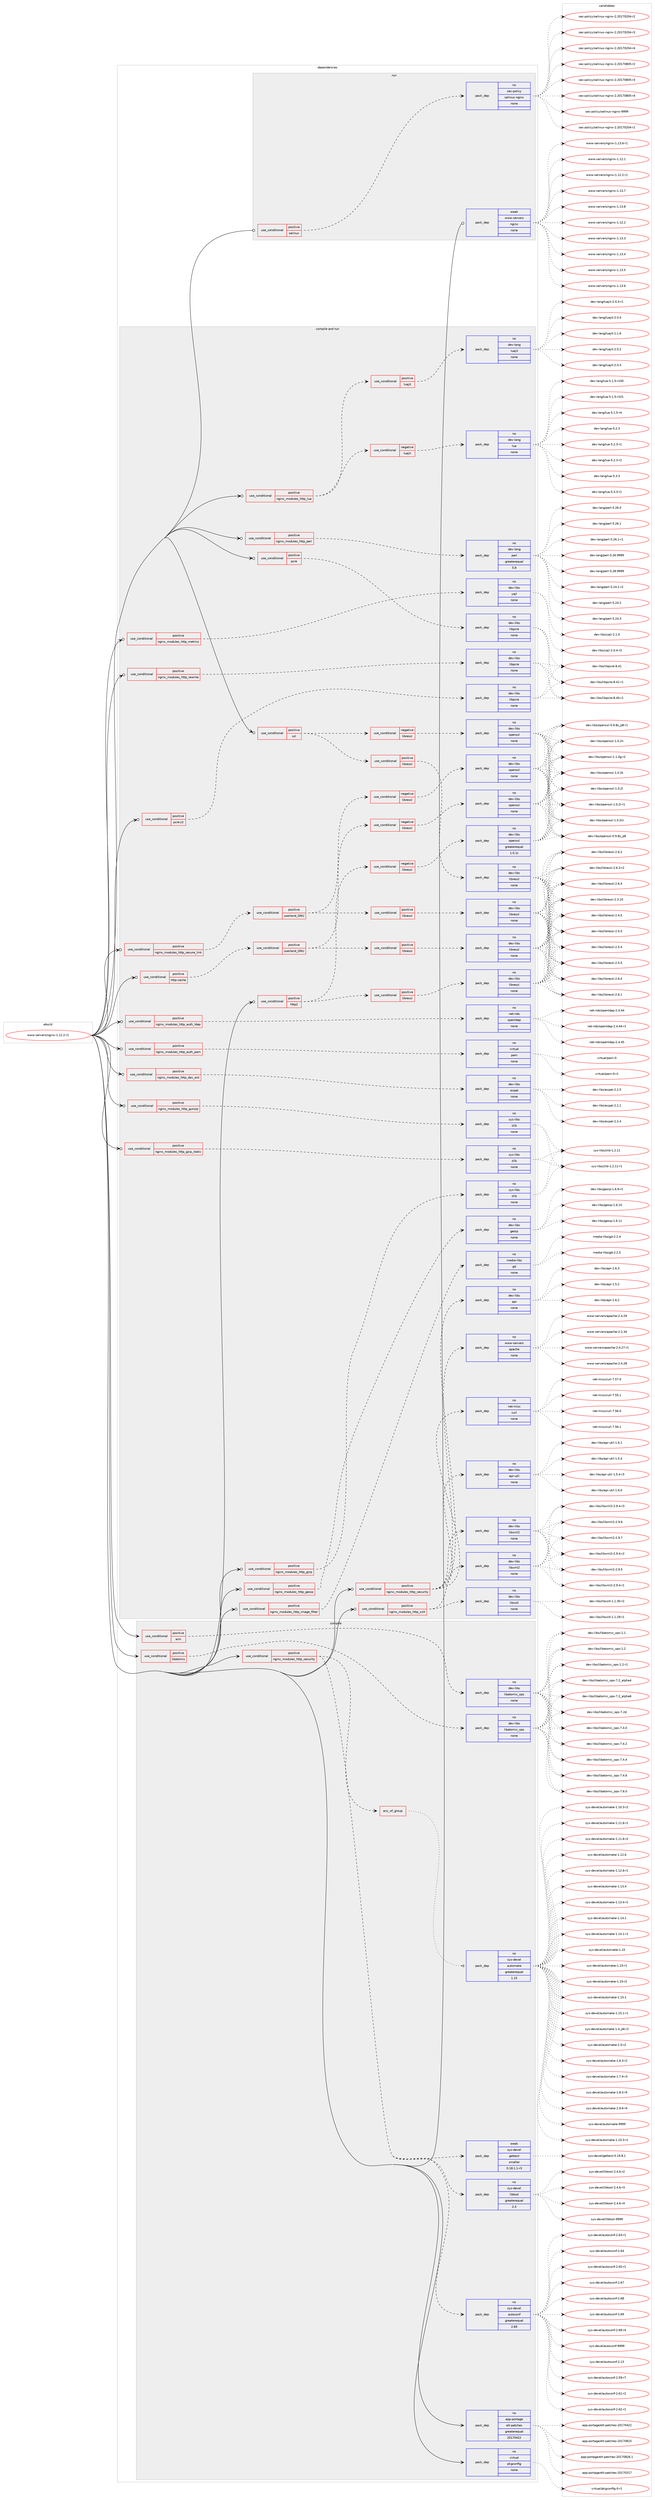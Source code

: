 digraph prolog {

# *************
# Graph options
# *************

newrank=true;
concentrate=true;
compound=true;
graph [rankdir=LR,fontname=Helvetica,fontsize=10,ranksep=1.5];#, ranksep=2.5, nodesep=0.2];
edge  [arrowhead=vee];
node  [fontname=Helvetica,fontsize=10];

# **********
# The ebuild
# **********

subgraph cluster_leftcol {
color=gray;
rank=same;
label=<<i>ebuild</i>>;
id [label="www-servers/nginx-1.12.2-r1", color=red, width=4, href="../www-servers/nginx-1.12.2-r1.svg"];
}

# ****************
# The dependencies
# ****************

subgraph cluster_midcol {
color=gray;
label=<<i>dependencies</i>>;
subgraph cluster_compile {
fillcolor="#eeeeee";
style=filled;
label=<<i>compile</i>>;
subgraph cond1487 {
dependency9732 [label=<<TABLE BORDER="0" CELLBORDER="1" CELLSPACING="0" CELLPADDING="4"><TR><TD ROWSPAN="3" CELLPADDING="10">use_conditional</TD></TR><TR><TD>positive</TD></TR><TR><TD>arm</TD></TR></TABLE>>, shape=none, color=red];
subgraph pack8059 {
dependency9733 [label=<<TABLE BORDER="0" CELLBORDER="1" CELLSPACING="0" CELLPADDING="4" WIDTH="220"><TR><TD ROWSPAN="6" CELLPADDING="30">pack_dep</TD></TR><TR><TD WIDTH="110">no</TD></TR><TR><TD>dev-libs</TD></TR><TR><TD>libatomic_ops</TD></TR><TR><TD>none</TD></TR><TR><TD></TD></TR></TABLE>>, shape=none, color=blue];
}
dependency9732:e -> dependency9733:w [weight=20,style="dashed",arrowhead="vee"];
}
id:e -> dependency9732:w [weight=20,style="solid",arrowhead="vee"];
subgraph cond1488 {
dependency9734 [label=<<TABLE BORDER="0" CELLBORDER="1" CELLSPACING="0" CELLPADDING="4"><TR><TD ROWSPAN="3" CELLPADDING="10">use_conditional</TD></TR><TR><TD>positive</TD></TR><TR><TD>libatomic</TD></TR></TABLE>>, shape=none, color=red];
subgraph pack8060 {
dependency9735 [label=<<TABLE BORDER="0" CELLBORDER="1" CELLSPACING="0" CELLPADDING="4" WIDTH="220"><TR><TD ROWSPAN="6" CELLPADDING="30">pack_dep</TD></TR><TR><TD WIDTH="110">no</TD></TR><TR><TD>dev-libs</TD></TR><TR><TD>libatomic_ops</TD></TR><TR><TD>none</TD></TR><TR><TD></TD></TR></TABLE>>, shape=none, color=blue];
}
dependency9734:e -> dependency9735:w [weight=20,style="dashed",arrowhead="vee"];
}
id:e -> dependency9734:w [weight=20,style="solid",arrowhead="vee"];
subgraph cond1489 {
dependency9736 [label=<<TABLE BORDER="0" CELLBORDER="1" CELLSPACING="0" CELLPADDING="4"><TR><TD ROWSPAN="3" CELLPADDING="10">use_conditional</TD></TR><TR><TD>positive</TD></TR><TR><TD>nginx_modules_http_security</TD></TR></TABLE>>, shape=none, color=red];
subgraph pack8061 {
dependency9737 [label=<<TABLE BORDER="0" CELLBORDER="1" CELLSPACING="0" CELLPADDING="4" WIDTH="220"><TR><TD ROWSPAN="6" CELLPADDING="30">pack_dep</TD></TR><TR><TD WIDTH="110">weak</TD></TR><TR><TD>sys-devel</TD></TR><TR><TD>gettext</TD></TR><TR><TD>smaller</TD></TR><TR><TD>0.18.1.1-r3</TD></TR></TABLE>>, shape=none, color=blue];
}
dependency9736:e -> dependency9737:w [weight=20,style="dashed",arrowhead="vee"];
subgraph any166 {
dependency9738 [label=<<TABLE BORDER="0" CELLBORDER="1" CELLSPACING="0" CELLPADDING="4"><TR><TD CELLPADDING="10">any_of_group</TD></TR></TABLE>>, shape=none, color=red];subgraph pack8062 {
dependency9739 [label=<<TABLE BORDER="0" CELLBORDER="1" CELLSPACING="0" CELLPADDING="4" WIDTH="220"><TR><TD ROWSPAN="6" CELLPADDING="30">pack_dep</TD></TR><TR><TD WIDTH="110">no</TD></TR><TR><TD>sys-devel</TD></TR><TR><TD>automake</TD></TR><TR><TD>greaterequal</TD></TR><TR><TD>1.15</TD></TR></TABLE>>, shape=none, color=blue];
}
dependency9738:e -> dependency9739:w [weight=20,style="dotted",arrowhead="oinv"];
}
dependency9736:e -> dependency9738:w [weight=20,style="dashed",arrowhead="vee"];
subgraph pack8063 {
dependency9740 [label=<<TABLE BORDER="0" CELLBORDER="1" CELLSPACING="0" CELLPADDING="4" WIDTH="220"><TR><TD ROWSPAN="6" CELLPADDING="30">pack_dep</TD></TR><TR><TD WIDTH="110">no</TD></TR><TR><TD>sys-devel</TD></TR><TR><TD>autoconf</TD></TR><TR><TD>greaterequal</TD></TR><TR><TD>2.69</TD></TR></TABLE>>, shape=none, color=blue];
}
dependency9736:e -> dependency9740:w [weight=20,style="dashed",arrowhead="vee"];
subgraph pack8064 {
dependency9741 [label=<<TABLE BORDER="0" CELLBORDER="1" CELLSPACING="0" CELLPADDING="4" WIDTH="220"><TR><TD ROWSPAN="6" CELLPADDING="30">pack_dep</TD></TR><TR><TD WIDTH="110">no</TD></TR><TR><TD>sys-devel</TD></TR><TR><TD>libtool</TD></TR><TR><TD>greaterequal</TD></TR><TR><TD>2.4</TD></TR></TABLE>>, shape=none, color=blue];
}
dependency9736:e -> dependency9741:w [weight=20,style="dashed",arrowhead="vee"];
}
id:e -> dependency9736:w [weight=20,style="solid",arrowhead="vee"];
subgraph pack8065 {
dependency9742 [label=<<TABLE BORDER="0" CELLBORDER="1" CELLSPACING="0" CELLPADDING="4" WIDTH="220"><TR><TD ROWSPAN="6" CELLPADDING="30">pack_dep</TD></TR><TR><TD WIDTH="110">no</TD></TR><TR><TD>app-portage</TD></TR><TR><TD>elt-patches</TD></TR><TR><TD>greaterequal</TD></TR><TR><TD>20170422</TD></TR></TABLE>>, shape=none, color=blue];
}
id:e -> dependency9742:w [weight=20,style="solid",arrowhead="vee"];
subgraph pack8066 {
dependency9743 [label=<<TABLE BORDER="0" CELLBORDER="1" CELLSPACING="0" CELLPADDING="4" WIDTH="220"><TR><TD ROWSPAN="6" CELLPADDING="30">pack_dep</TD></TR><TR><TD WIDTH="110">no</TD></TR><TR><TD>virtual</TD></TR><TR><TD>pkgconfig</TD></TR><TR><TD>none</TD></TR><TR><TD></TD></TR></TABLE>>, shape=none, color=blue];
}
id:e -> dependency9743:w [weight=20,style="solid",arrowhead="vee"];
}
subgraph cluster_compileandrun {
fillcolor="#eeeeee";
style=filled;
label=<<i>compile and run</i>>;
subgraph cond1490 {
dependency9744 [label=<<TABLE BORDER="0" CELLBORDER="1" CELLSPACING="0" CELLPADDING="4"><TR><TD ROWSPAN="3" CELLPADDING="10">use_conditional</TD></TR><TR><TD>positive</TD></TR><TR><TD>http-cache</TD></TR></TABLE>>, shape=none, color=red];
subgraph cond1491 {
dependency9745 [label=<<TABLE BORDER="0" CELLBORDER="1" CELLSPACING="0" CELLPADDING="4"><TR><TD ROWSPAN="3" CELLPADDING="10">use_conditional</TD></TR><TR><TD>positive</TD></TR><TR><TD>userland_GNU</TD></TR></TABLE>>, shape=none, color=red];
subgraph cond1492 {
dependency9746 [label=<<TABLE BORDER="0" CELLBORDER="1" CELLSPACING="0" CELLPADDING="4"><TR><TD ROWSPAN="3" CELLPADDING="10">use_conditional</TD></TR><TR><TD>negative</TD></TR><TR><TD>libressl</TD></TR></TABLE>>, shape=none, color=red];
subgraph pack8067 {
dependency9747 [label=<<TABLE BORDER="0" CELLBORDER="1" CELLSPACING="0" CELLPADDING="4" WIDTH="220"><TR><TD ROWSPAN="6" CELLPADDING="30">pack_dep</TD></TR><TR><TD WIDTH="110">no</TD></TR><TR><TD>dev-libs</TD></TR><TR><TD>openssl</TD></TR><TR><TD>none</TD></TR><TR><TD></TD></TR></TABLE>>, shape=none, color=blue];
}
dependency9746:e -> dependency9747:w [weight=20,style="dashed",arrowhead="vee"];
}
dependency9745:e -> dependency9746:w [weight=20,style="dashed",arrowhead="vee"];
subgraph cond1493 {
dependency9748 [label=<<TABLE BORDER="0" CELLBORDER="1" CELLSPACING="0" CELLPADDING="4"><TR><TD ROWSPAN="3" CELLPADDING="10">use_conditional</TD></TR><TR><TD>positive</TD></TR><TR><TD>libressl</TD></TR></TABLE>>, shape=none, color=red];
subgraph pack8068 {
dependency9749 [label=<<TABLE BORDER="0" CELLBORDER="1" CELLSPACING="0" CELLPADDING="4" WIDTH="220"><TR><TD ROWSPAN="6" CELLPADDING="30">pack_dep</TD></TR><TR><TD WIDTH="110">no</TD></TR><TR><TD>dev-libs</TD></TR><TR><TD>libressl</TD></TR><TR><TD>none</TD></TR><TR><TD></TD></TR></TABLE>>, shape=none, color=blue];
}
dependency9748:e -> dependency9749:w [weight=20,style="dashed",arrowhead="vee"];
}
dependency9745:e -> dependency9748:w [weight=20,style="dashed",arrowhead="vee"];
}
dependency9744:e -> dependency9745:w [weight=20,style="dashed",arrowhead="vee"];
}
id:e -> dependency9744:w [weight=20,style="solid",arrowhead="odotvee"];
subgraph cond1494 {
dependency9750 [label=<<TABLE BORDER="0" CELLBORDER="1" CELLSPACING="0" CELLPADDING="4"><TR><TD ROWSPAN="3" CELLPADDING="10">use_conditional</TD></TR><TR><TD>positive</TD></TR><TR><TD>http2</TD></TR></TABLE>>, shape=none, color=red];
subgraph cond1495 {
dependency9751 [label=<<TABLE BORDER="0" CELLBORDER="1" CELLSPACING="0" CELLPADDING="4"><TR><TD ROWSPAN="3" CELLPADDING="10">use_conditional</TD></TR><TR><TD>negative</TD></TR><TR><TD>libressl</TD></TR></TABLE>>, shape=none, color=red];
subgraph pack8069 {
dependency9752 [label=<<TABLE BORDER="0" CELLBORDER="1" CELLSPACING="0" CELLPADDING="4" WIDTH="220"><TR><TD ROWSPAN="6" CELLPADDING="30">pack_dep</TD></TR><TR><TD WIDTH="110">no</TD></TR><TR><TD>dev-libs</TD></TR><TR><TD>openssl</TD></TR><TR><TD>greaterequal</TD></TR><TR><TD>1.0.1c</TD></TR></TABLE>>, shape=none, color=blue];
}
dependency9751:e -> dependency9752:w [weight=20,style="dashed",arrowhead="vee"];
}
dependency9750:e -> dependency9751:w [weight=20,style="dashed",arrowhead="vee"];
subgraph cond1496 {
dependency9753 [label=<<TABLE BORDER="0" CELLBORDER="1" CELLSPACING="0" CELLPADDING="4"><TR><TD ROWSPAN="3" CELLPADDING="10">use_conditional</TD></TR><TR><TD>positive</TD></TR><TR><TD>libressl</TD></TR></TABLE>>, shape=none, color=red];
subgraph pack8070 {
dependency9754 [label=<<TABLE BORDER="0" CELLBORDER="1" CELLSPACING="0" CELLPADDING="4" WIDTH="220"><TR><TD ROWSPAN="6" CELLPADDING="30">pack_dep</TD></TR><TR><TD WIDTH="110">no</TD></TR><TR><TD>dev-libs</TD></TR><TR><TD>libressl</TD></TR><TR><TD>none</TD></TR><TR><TD></TD></TR></TABLE>>, shape=none, color=blue];
}
dependency9753:e -> dependency9754:w [weight=20,style="dashed",arrowhead="vee"];
}
dependency9750:e -> dependency9753:w [weight=20,style="dashed",arrowhead="vee"];
}
id:e -> dependency9750:w [weight=20,style="solid",arrowhead="odotvee"];
subgraph cond1497 {
dependency9755 [label=<<TABLE BORDER="0" CELLBORDER="1" CELLSPACING="0" CELLPADDING="4"><TR><TD ROWSPAN="3" CELLPADDING="10">use_conditional</TD></TR><TR><TD>positive</TD></TR><TR><TD>nginx_modules_http_auth_ldap</TD></TR></TABLE>>, shape=none, color=red];
subgraph pack8071 {
dependency9756 [label=<<TABLE BORDER="0" CELLBORDER="1" CELLSPACING="0" CELLPADDING="4" WIDTH="220"><TR><TD ROWSPAN="6" CELLPADDING="30">pack_dep</TD></TR><TR><TD WIDTH="110">no</TD></TR><TR><TD>net-nds</TD></TR><TR><TD>openldap</TD></TR><TR><TD>none</TD></TR><TR><TD></TD></TR></TABLE>>, shape=none, color=blue];
}
dependency9755:e -> dependency9756:w [weight=20,style="dashed",arrowhead="vee"];
}
id:e -> dependency9755:w [weight=20,style="solid",arrowhead="odotvee"];
subgraph cond1498 {
dependency9757 [label=<<TABLE BORDER="0" CELLBORDER="1" CELLSPACING="0" CELLPADDING="4"><TR><TD ROWSPAN="3" CELLPADDING="10">use_conditional</TD></TR><TR><TD>positive</TD></TR><TR><TD>nginx_modules_http_auth_pam</TD></TR></TABLE>>, shape=none, color=red];
subgraph pack8072 {
dependency9758 [label=<<TABLE BORDER="0" CELLBORDER="1" CELLSPACING="0" CELLPADDING="4" WIDTH="220"><TR><TD ROWSPAN="6" CELLPADDING="30">pack_dep</TD></TR><TR><TD WIDTH="110">no</TD></TR><TR><TD>virtual</TD></TR><TR><TD>pam</TD></TR><TR><TD>none</TD></TR><TR><TD></TD></TR></TABLE>>, shape=none, color=blue];
}
dependency9757:e -> dependency9758:w [weight=20,style="dashed",arrowhead="vee"];
}
id:e -> dependency9757:w [weight=20,style="solid",arrowhead="odotvee"];
subgraph cond1499 {
dependency9759 [label=<<TABLE BORDER="0" CELLBORDER="1" CELLSPACING="0" CELLPADDING="4"><TR><TD ROWSPAN="3" CELLPADDING="10">use_conditional</TD></TR><TR><TD>positive</TD></TR><TR><TD>nginx_modules_http_dav_ext</TD></TR></TABLE>>, shape=none, color=red];
subgraph pack8073 {
dependency9760 [label=<<TABLE BORDER="0" CELLBORDER="1" CELLSPACING="0" CELLPADDING="4" WIDTH="220"><TR><TD ROWSPAN="6" CELLPADDING="30">pack_dep</TD></TR><TR><TD WIDTH="110">no</TD></TR><TR><TD>dev-libs</TD></TR><TR><TD>expat</TD></TR><TR><TD>none</TD></TR><TR><TD></TD></TR></TABLE>>, shape=none, color=blue];
}
dependency9759:e -> dependency9760:w [weight=20,style="dashed",arrowhead="vee"];
}
id:e -> dependency9759:w [weight=20,style="solid",arrowhead="odotvee"];
subgraph cond1500 {
dependency9761 [label=<<TABLE BORDER="0" CELLBORDER="1" CELLSPACING="0" CELLPADDING="4"><TR><TD ROWSPAN="3" CELLPADDING="10">use_conditional</TD></TR><TR><TD>positive</TD></TR><TR><TD>nginx_modules_http_geoip</TD></TR></TABLE>>, shape=none, color=red];
subgraph pack8074 {
dependency9762 [label=<<TABLE BORDER="0" CELLBORDER="1" CELLSPACING="0" CELLPADDING="4" WIDTH="220"><TR><TD ROWSPAN="6" CELLPADDING="30">pack_dep</TD></TR><TR><TD WIDTH="110">no</TD></TR><TR><TD>dev-libs</TD></TR><TR><TD>geoip</TD></TR><TR><TD>none</TD></TR><TR><TD></TD></TR></TABLE>>, shape=none, color=blue];
}
dependency9761:e -> dependency9762:w [weight=20,style="dashed",arrowhead="vee"];
}
id:e -> dependency9761:w [weight=20,style="solid",arrowhead="odotvee"];
subgraph cond1501 {
dependency9763 [label=<<TABLE BORDER="0" CELLBORDER="1" CELLSPACING="0" CELLPADDING="4"><TR><TD ROWSPAN="3" CELLPADDING="10">use_conditional</TD></TR><TR><TD>positive</TD></TR><TR><TD>nginx_modules_http_gunzip</TD></TR></TABLE>>, shape=none, color=red];
subgraph pack8075 {
dependency9764 [label=<<TABLE BORDER="0" CELLBORDER="1" CELLSPACING="0" CELLPADDING="4" WIDTH="220"><TR><TD ROWSPAN="6" CELLPADDING="30">pack_dep</TD></TR><TR><TD WIDTH="110">no</TD></TR><TR><TD>sys-libs</TD></TR><TR><TD>zlib</TD></TR><TR><TD>none</TD></TR><TR><TD></TD></TR></TABLE>>, shape=none, color=blue];
}
dependency9763:e -> dependency9764:w [weight=20,style="dashed",arrowhead="vee"];
}
id:e -> dependency9763:w [weight=20,style="solid",arrowhead="odotvee"];
subgraph cond1502 {
dependency9765 [label=<<TABLE BORDER="0" CELLBORDER="1" CELLSPACING="0" CELLPADDING="4"><TR><TD ROWSPAN="3" CELLPADDING="10">use_conditional</TD></TR><TR><TD>positive</TD></TR><TR><TD>nginx_modules_http_gzip</TD></TR></TABLE>>, shape=none, color=red];
subgraph pack8076 {
dependency9766 [label=<<TABLE BORDER="0" CELLBORDER="1" CELLSPACING="0" CELLPADDING="4" WIDTH="220"><TR><TD ROWSPAN="6" CELLPADDING="30">pack_dep</TD></TR><TR><TD WIDTH="110">no</TD></TR><TR><TD>sys-libs</TD></TR><TR><TD>zlib</TD></TR><TR><TD>none</TD></TR><TR><TD></TD></TR></TABLE>>, shape=none, color=blue];
}
dependency9765:e -> dependency9766:w [weight=20,style="dashed",arrowhead="vee"];
}
id:e -> dependency9765:w [weight=20,style="solid",arrowhead="odotvee"];
subgraph cond1503 {
dependency9767 [label=<<TABLE BORDER="0" CELLBORDER="1" CELLSPACING="0" CELLPADDING="4"><TR><TD ROWSPAN="3" CELLPADDING="10">use_conditional</TD></TR><TR><TD>positive</TD></TR><TR><TD>nginx_modules_http_gzip_static</TD></TR></TABLE>>, shape=none, color=red];
subgraph pack8077 {
dependency9768 [label=<<TABLE BORDER="0" CELLBORDER="1" CELLSPACING="0" CELLPADDING="4" WIDTH="220"><TR><TD ROWSPAN="6" CELLPADDING="30">pack_dep</TD></TR><TR><TD WIDTH="110">no</TD></TR><TR><TD>sys-libs</TD></TR><TR><TD>zlib</TD></TR><TR><TD>none</TD></TR><TR><TD></TD></TR></TABLE>>, shape=none, color=blue];
}
dependency9767:e -> dependency9768:w [weight=20,style="dashed",arrowhead="vee"];
}
id:e -> dependency9767:w [weight=20,style="solid",arrowhead="odotvee"];
subgraph cond1504 {
dependency9769 [label=<<TABLE BORDER="0" CELLBORDER="1" CELLSPACING="0" CELLPADDING="4"><TR><TD ROWSPAN="3" CELLPADDING="10">use_conditional</TD></TR><TR><TD>positive</TD></TR><TR><TD>nginx_modules_http_image_filter</TD></TR></TABLE>>, shape=none, color=red];
subgraph pack8078 {
dependency9770 [label=<<TABLE BORDER="0" CELLBORDER="1" CELLSPACING="0" CELLPADDING="4" WIDTH="220"><TR><TD ROWSPAN="6" CELLPADDING="30">pack_dep</TD></TR><TR><TD WIDTH="110">no</TD></TR><TR><TD>media-libs</TD></TR><TR><TD>gd</TD></TR><TR><TD>none</TD></TR><TR><TD></TD></TR></TABLE>>, shape=none, color=blue];
}
dependency9769:e -> dependency9770:w [weight=20,style="dashed",arrowhead="vee"];
}
id:e -> dependency9769:w [weight=20,style="solid",arrowhead="odotvee"];
subgraph cond1505 {
dependency9771 [label=<<TABLE BORDER="0" CELLBORDER="1" CELLSPACING="0" CELLPADDING="4"><TR><TD ROWSPAN="3" CELLPADDING="10">use_conditional</TD></TR><TR><TD>positive</TD></TR><TR><TD>nginx_modules_http_lua</TD></TR></TABLE>>, shape=none, color=red];
subgraph cond1506 {
dependency9772 [label=<<TABLE BORDER="0" CELLBORDER="1" CELLSPACING="0" CELLPADDING="4"><TR><TD ROWSPAN="3" CELLPADDING="10">use_conditional</TD></TR><TR><TD>negative</TD></TR><TR><TD>luajit</TD></TR></TABLE>>, shape=none, color=red];
subgraph pack8079 {
dependency9773 [label=<<TABLE BORDER="0" CELLBORDER="1" CELLSPACING="0" CELLPADDING="4" WIDTH="220"><TR><TD ROWSPAN="6" CELLPADDING="30">pack_dep</TD></TR><TR><TD WIDTH="110">no</TD></TR><TR><TD>dev-lang</TD></TR><TR><TD>lua</TD></TR><TR><TD>none</TD></TR><TR><TD></TD></TR></TABLE>>, shape=none, color=blue];
}
dependency9772:e -> dependency9773:w [weight=20,style="dashed",arrowhead="vee"];
}
dependency9771:e -> dependency9772:w [weight=20,style="dashed",arrowhead="vee"];
subgraph cond1507 {
dependency9774 [label=<<TABLE BORDER="0" CELLBORDER="1" CELLSPACING="0" CELLPADDING="4"><TR><TD ROWSPAN="3" CELLPADDING="10">use_conditional</TD></TR><TR><TD>positive</TD></TR><TR><TD>luajit</TD></TR></TABLE>>, shape=none, color=red];
subgraph pack8080 {
dependency9775 [label=<<TABLE BORDER="0" CELLBORDER="1" CELLSPACING="0" CELLPADDING="4" WIDTH="220"><TR><TD ROWSPAN="6" CELLPADDING="30">pack_dep</TD></TR><TR><TD WIDTH="110">no</TD></TR><TR><TD>dev-lang</TD></TR><TR><TD>luajit</TD></TR><TR><TD>none</TD></TR><TR><TD></TD></TR></TABLE>>, shape=none, color=blue];
}
dependency9774:e -> dependency9775:w [weight=20,style="dashed",arrowhead="vee"];
}
dependency9771:e -> dependency9774:w [weight=20,style="dashed",arrowhead="vee"];
}
id:e -> dependency9771:w [weight=20,style="solid",arrowhead="odotvee"];
subgraph cond1508 {
dependency9776 [label=<<TABLE BORDER="0" CELLBORDER="1" CELLSPACING="0" CELLPADDING="4"><TR><TD ROWSPAN="3" CELLPADDING="10">use_conditional</TD></TR><TR><TD>positive</TD></TR><TR><TD>nginx_modules_http_metrics</TD></TR></TABLE>>, shape=none, color=red];
subgraph pack8081 {
dependency9777 [label=<<TABLE BORDER="0" CELLBORDER="1" CELLSPACING="0" CELLPADDING="4" WIDTH="220"><TR><TD ROWSPAN="6" CELLPADDING="30">pack_dep</TD></TR><TR><TD WIDTH="110">no</TD></TR><TR><TD>dev-libs</TD></TR><TR><TD>yajl</TD></TR><TR><TD>none</TD></TR><TR><TD></TD></TR></TABLE>>, shape=none, color=blue];
}
dependency9776:e -> dependency9777:w [weight=20,style="dashed",arrowhead="vee"];
}
id:e -> dependency9776:w [weight=20,style="solid",arrowhead="odotvee"];
subgraph cond1509 {
dependency9778 [label=<<TABLE BORDER="0" CELLBORDER="1" CELLSPACING="0" CELLPADDING="4"><TR><TD ROWSPAN="3" CELLPADDING="10">use_conditional</TD></TR><TR><TD>positive</TD></TR><TR><TD>nginx_modules_http_perl</TD></TR></TABLE>>, shape=none, color=red];
subgraph pack8082 {
dependency9779 [label=<<TABLE BORDER="0" CELLBORDER="1" CELLSPACING="0" CELLPADDING="4" WIDTH="220"><TR><TD ROWSPAN="6" CELLPADDING="30">pack_dep</TD></TR><TR><TD WIDTH="110">no</TD></TR><TR><TD>dev-lang</TD></TR><TR><TD>perl</TD></TR><TR><TD>greaterequal</TD></TR><TR><TD>5.8</TD></TR></TABLE>>, shape=none, color=blue];
}
dependency9778:e -> dependency9779:w [weight=20,style="dashed",arrowhead="vee"];
}
id:e -> dependency9778:w [weight=20,style="solid",arrowhead="odotvee"];
subgraph cond1510 {
dependency9780 [label=<<TABLE BORDER="0" CELLBORDER="1" CELLSPACING="0" CELLPADDING="4"><TR><TD ROWSPAN="3" CELLPADDING="10">use_conditional</TD></TR><TR><TD>positive</TD></TR><TR><TD>nginx_modules_http_rewrite</TD></TR></TABLE>>, shape=none, color=red];
subgraph pack8083 {
dependency9781 [label=<<TABLE BORDER="0" CELLBORDER="1" CELLSPACING="0" CELLPADDING="4" WIDTH="220"><TR><TD ROWSPAN="6" CELLPADDING="30">pack_dep</TD></TR><TR><TD WIDTH="110">no</TD></TR><TR><TD>dev-libs</TD></TR><TR><TD>libpcre</TD></TR><TR><TD>none</TD></TR><TR><TD></TD></TR></TABLE>>, shape=none, color=blue];
}
dependency9780:e -> dependency9781:w [weight=20,style="dashed",arrowhead="vee"];
}
id:e -> dependency9780:w [weight=20,style="solid",arrowhead="odotvee"];
subgraph cond1511 {
dependency9782 [label=<<TABLE BORDER="0" CELLBORDER="1" CELLSPACING="0" CELLPADDING="4"><TR><TD ROWSPAN="3" CELLPADDING="10">use_conditional</TD></TR><TR><TD>positive</TD></TR><TR><TD>nginx_modules_http_secure_link</TD></TR></TABLE>>, shape=none, color=red];
subgraph cond1512 {
dependency9783 [label=<<TABLE BORDER="0" CELLBORDER="1" CELLSPACING="0" CELLPADDING="4"><TR><TD ROWSPAN="3" CELLPADDING="10">use_conditional</TD></TR><TR><TD>positive</TD></TR><TR><TD>userland_GNU</TD></TR></TABLE>>, shape=none, color=red];
subgraph cond1513 {
dependency9784 [label=<<TABLE BORDER="0" CELLBORDER="1" CELLSPACING="0" CELLPADDING="4"><TR><TD ROWSPAN="3" CELLPADDING="10">use_conditional</TD></TR><TR><TD>negative</TD></TR><TR><TD>libressl</TD></TR></TABLE>>, shape=none, color=red];
subgraph pack8084 {
dependency9785 [label=<<TABLE BORDER="0" CELLBORDER="1" CELLSPACING="0" CELLPADDING="4" WIDTH="220"><TR><TD ROWSPAN="6" CELLPADDING="30">pack_dep</TD></TR><TR><TD WIDTH="110">no</TD></TR><TR><TD>dev-libs</TD></TR><TR><TD>openssl</TD></TR><TR><TD>none</TD></TR><TR><TD></TD></TR></TABLE>>, shape=none, color=blue];
}
dependency9784:e -> dependency9785:w [weight=20,style="dashed",arrowhead="vee"];
}
dependency9783:e -> dependency9784:w [weight=20,style="dashed",arrowhead="vee"];
subgraph cond1514 {
dependency9786 [label=<<TABLE BORDER="0" CELLBORDER="1" CELLSPACING="0" CELLPADDING="4"><TR><TD ROWSPAN="3" CELLPADDING="10">use_conditional</TD></TR><TR><TD>positive</TD></TR><TR><TD>libressl</TD></TR></TABLE>>, shape=none, color=red];
subgraph pack8085 {
dependency9787 [label=<<TABLE BORDER="0" CELLBORDER="1" CELLSPACING="0" CELLPADDING="4" WIDTH="220"><TR><TD ROWSPAN="6" CELLPADDING="30">pack_dep</TD></TR><TR><TD WIDTH="110">no</TD></TR><TR><TD>dev-libs</TD></TR><TR><TD>libressl</TD></TR><TR><TD>none</TD></TR><TR><TD></TD></TR></TABLE>>, shape=none, color=blue];
}
dependency9786:e -> dependency9787:w [weight=20,style="dashed",arrowhead="vee"];
}
dependency9783:e -> dependency9786:w [weight=20,style="dashed",arrowhead="vee"];
}
dependency9782:e -> dependency9783:w [weight=20,style="dashed",arrowhead="vee"];
}
id:e -> dependency9782:w [weight=20,style="solid",arrowhead="odotvee"];
subgraph cond1515 {
dependency9788 [label=<<TABLE BORDER="0" CELLBORDER="1" CELLSPACING="0" CELLPADDING="4"><TR><TD ROWSPAN="3" CELLPADDING="10">use_conditional</TD></TR><TR><TD>positive</TD></TR><TR><TD>nginx_modules_http_security</TD></TR></TABLE>>, shape=none, color=red];
subgraph pack8086 {
dependency9789 [label=<<TABLE BORDER="0" CELLBORDER="1" CELLSPACING="0" CELLPADDING="4" WIDTH="220"><TR><TD ROWSPAN="6" CELLPADDING="30">pack_dep</TD></TR><TR><TD WIDTH="110">no</TD></TR><TR><TD>dev-libs</TD></TR><TR><TD>apr</TD></TR><TR><TD>none</TD></TR><TR><TD></TD></TR></TABLE>>, shape=none, color=blue];
}
dependency9788:e -> dependency9789:w [weight=20,style="dashed",arrowhead="vee"];
subgraph pack8087 {
dependency9790 [label=<<TABLE BORDER="0" CELLBORDER="1" CELLSPACING="0" CELLPADDING="4" WIDTH="220"><TR><TD ROWSPAN="6" CELLPADDING="30">pack_dep</TD></TR><TR><TD WIDTH="110">no</TD></TR><TR><TD>dev-libs</TD></TR><TR><TD>apr-util</TD></TR><TR><TD>none</TD></TR><TR><TD></TD></TR></TABLE>>, shape=none, color=blue];
}
dependency9788:e -> dependency9790:w [weight=20,style="dashed",arrowhead="vee"];
subgraph pack8088 {
dependency9791 [label=<<TABLE BORDER="0" CELLBORDER="1" CELLSPACING="0" CELLPADDING="4" WIDTH="220"><TR><TD ROWSPAN="6" CELLPADDING="30">pack_dep</TD></TR><TR><TD WIDTH="110">no</TD></TR><TR><TD>dev-libs</TD></TR><TR><TD>libxml2</TD></TR><TR><TD>none</TD></TR><TR><TD></TD></TR></TABLE>>, shape=none, color=blue];
}
dependency9788:e -> dependency9791:w [weight=20,style="dashed",arrowhead="vee"];
subgraph pack8089 {
dependency9792 [label=<<TABLE BORDER="0" CELLBORDER="1" CELLSPACING="0" CELLPADDING="4" WIDTH="220"><TR><TD ROWSPAN="6" CELLPADDING="30">pack_dep</TD></TR><TR><TD WIDTH="110">no</TD></TR><TR><TD>net-misc</TD></TR><TR><TD>curl</TD></TR><TR><TD>none</TD></TR><TR><TD></TD></TR></TABLE>>, shape=none, color=blue];
}
dependency9788:e -> dependency9792:w [weight=20,style="dashed",arrowhead="vee"];
subgraph pack8090 {
dependency9793 [label=<<TABLE BORDER="0" CELLBORDER="1" CELLSPACING="0" CELLPADDING="4" WIDTH="220"><TR><TD ROWSPAN="6" CELLPADDING="30">pack_dep</TD></TR><TR><TD WIDTH="110">no</TD></TR><TR><TD>www-servers</TD></TR><TR><TD>apache</TD></TR><TR><TD>none</TD></TR><TR><TD></TD></TR></TABLE>>, shape=none, color=blue];
}
dependency9788:e -> dependency9793:w [weight=20,style="dashed",arrowhead="vee"];
}
id:e -> dependency9788:w [weight=20,style="solid",arrowhead="odotvee"];
subgraph cond1516 {
dependency9794 [label=<<TABLE BORDER="0" CELLBORDER="1" CELLSPACING="0" CELLPADDING="4"><TR><TD ROWSPAN="3" CELLPADDING="10">use_conditional</TD></TR><TR><TD>positive</TD></TR><TR><TD>nginx_modules_http_xslt</TD></TR></TABLE>>, shape=none, color=red];
subgraph pack8091 {
dependency9795 [label=<<TABLE BORDER="0" CELLBORDER="1" CELLSPACING="0" CELLPADDING="4" WIDTH="220"><TR><TD ROWSPAN="6" CELLPADDING="30">pack_dep</TD></TR><TR><TD WIDTH="110">no</TD></TR><TR><TD>dev-libs</TD></TR><TR><TD>libxml2</TD></TR><TR><TD>none</TD></TR><TR><TD></TD></TR></TABLE>>, shape=none, color=blue];
}
dependency9794:e -> dependency9795:w [weight=20,style="dashed",arrowhead="vee"];
subgraph pack8092 {
dependency9796 [label=<<TABLE BORDER="0" CELLBORDER="1" CELLSPACING="0" CELLPADDING="4" WIDTH="220"><TR><TD ROWSPAN="6" CELLPADDING="30">pack_dep</TD></TR><TR><TD WIDTH="110">no</TD></TR><TR><TD>dev-libs</TD></TR><TR><TD>libxslt</TD></TR><TR><TD>none</TD></TR><TR><TD></TD></TR></TABLE>>, shape=none, color=blue];
}
dependency9794:e -> dependency9796:w [weight=20,style="dashed",arrowhead="vee"];
}
id:e -> dependency9794:w [weight=20,style="solid",arrowhead="odotvee"];
subgraph cond1517 {
dependency9797 [label=<<TABLE BORDER="0" CELLBORDER="1" CELLSPACING="0" CELLPADDING="4"><TR><TD ROWSPAN="3" CELLPADDING="10">use_conditional</TD></TR><TR><TD>positive</TD></TR><TR><TD>pcre</TD></TR></TABLE>>, shape=none, color=red];
subgraph pack8093 {
dependency9798 [label=<<TABLE BORDER="0" CELLBORDER="1" CELLSPACING="0" CELLPADDING="4" WIDTH="220"><TR><TD ROWSPAN="6" CELLPADDING="30">pack_dep</TD></TR><TR><TD WIDTH="110">no</TD></TR><TR><TD>dev-libs</TD></TR><TR><TD>libpcre</TD></TR><TR><TD>none</TD></TR><TR><TD></TD></TR></TABLE>>, shape=none, color=blue];
}
dependency9797:e -> dependency9798:w [weight=20,style="dashed",arrowhead="vee"];
}
id:e -> dependency9797:w [weight=20,style="solid",arrowhead="odotvee"];
subgraph cond1518 {
dependency9799 [label=<<TABLE BORDER="0" CELLBORDER="1" CELLSPACING="0" CELLPADDING="4"><TR><TD ROWSPAN="3" CELLPADDING="10">use_conditional</TD></TR><TR><TD>positive</TD></TR><TR><TD>pcre-jit</TD></TR></TABLE>>, shape=none, color=red];
subgraph pack8094 {
dependency9800 [label=<<TABLE BORDER="0" CELLBORDER="1" CELLSPACING="0" CELLPADDING="4" WIDTH="220"><TR><TD ROWSPAN="6" CELLPADDING="30">pack_dep</TD></TR><TR><TD WIDTH="110">no</TD></TR><TR><TD>dev-libs</TD></TR><TR><TD>libpcre</TD></TR><TR><TD>none</TD></TR><TR><TD></TD></TR></TABLE>>, shape=none, color=blue];
}
dependency9799:e -> dependency9800:w [weight=20,style="dashed",arrowhead="vee"];
}
id:e -> dependency9799:w [weight=20,style="solid",arrowhead="odotvee"];
subgraph cond1519 {
dependency9801 [label=<<TABLE BORDER="0" CELLBORDER="1" CELLSPACING="0" CELLPADDING="4"><TR><TD ROWSPAN="3" CELLPADDING="10">use_conditional</TD></TR><TR><TD>positive</TD></TR><TR><TD>ssl</TD></TR></TABLE>>, shape=none, color=red];
subgraph cond1520 {
dependency9802 [label=<<TABLE BORDER="0" CELLBORDER="1" CELLSPACING="0" CELLPADDING="4"><TR><TD ROWSPAN="3" CELLPADDING="10">use_conditional</TD></TR><TR><TD>negative</TD></TR><TR><TD>libressl</TD></TR></TABLE>>, shape=none, color=red];
subgraph pack8095 {
dependency9803 [label=<<TABLE BORDER="0" CELLBORDER="1" CELLSPACING="0" CELLPADDING="4" WIDTH="220"><TR><TD ROWSPAN="6" CELLPADDING="30">pack_dep</TD></TR><TR><TD WIDTH="110">no</TD></TR><TR><TD>dev-libs</TD></TR><TR><TD>openssl</TD></TR><TR><TD>none</TD></TR><TR><TD></TD></TR></TABLE>>, shape=none, color=blue];
}
dependency9802:e -> dependency9803:w [weight=20,style="dashed",arrowhead="vee"];
}
dependency9801:e -> dependency9802:w [weight=20,style="dashed",arrowhead="vee"];
subgraph cond1521 {
dependency9804 [label=<<TABLE BORDER="0" CELLBORDER="1" CELLSPACING="0" CELLPADDING="4"><TR><TD ROWSPAN="3" CELLPADDING="10">use_conditional</TD></TR><TR><TD>positive</TD></TR><TR><TD>libressl</TD></TR></TABLE>>, shape=none, color=red];
subgraph pack8096 {
dependency9805 [label=<<TABLE BORDER="0" CELLBORDER="1" CELLSPACING="0" CELLPADDING="4" WIDTH="220"><TR><TD ROWSPAN="6" CELLPADDING="30">pack_dep</TD></TR><TR><TD WIDTH="110">no</TD></TR><TR><TD>dev-libs</TD></TR><TR><TD>libressl</TD></TR><TR><TD>none</TD></TR><TR><TD></TD></TR></TABLE>>, shape=none, color=blue];
}
dependency9804:e -> dependency9805:w [weight=20,style="dashed",arrowhead="vee"];
}
dependency9801:e -> dependency9804:w [weight=20,style="dashed",arrowhead="vee"];
}
id:e -> dependency9801:w [weight=20,style="solid",arrowhead="odotvee"];
}
subgraph cluster_run {
fillcolor="#eeeeee";
style=filled;
label=<<i>run</i>>;
subgraph cond1522 {
dependency9806 [label=<<TABLE BORDER="0" CELLBORDER="1" CELLSPACING="0" CELLPADDING="4"><TR><TD ROWSPAN="3" CELLPADDING="10">use_conditional</TD></TR><TR><TD>positive</TD></TR><TR><TD>selinux</TD></TR></TABLE>>, shape=none, color=red];
subgraph pack8097 {
dependency9807 [label=<<TABLE BORDER="0" CELLBORDER="1" CELLSPACING="0" CELLPADDING="4" WIDTH="220"><TR><TD ROWSPAN="6" CELLPADDING="30">pack_dep</TD></TR><TR><TD WIDTH="110">no</TD></TR><TR><TD>sec-policy</TD></TR><TR><TD>selinux-nginx</TD></TR><TR><TD>none</TD></TR><TR><TD></TD></TR></TABLE>>, shape=none, color=blue];
}
dependency9806:e -> dependency9807:w [weight=20,style="dashed",arrowhead="vee"];
}
id:e -> dependency9806:w [weight=20,style="solid",arrowhead="odot"];
subgraph pack8098 {
dependency9808 [label=<<TABLE BORDER="0" CELLBORDER="1" CELLSPACING="0" CELLPADDING="4" WIDTH="220"><TR><TD ROWSPAN="6" CELLPADDING="30">pack_dep</TD></TR><TR><TD WIDTH="110">weak</TD></TR><TR><TD>www-servers</TD></TR><TR><TD>nginx</TD></TR><TR><TD>none</TD></TR><TR><TD></TD></TR></TABLE>>, shape=none, color=blue];
}
id:e -> dependency9808:w [weight=20,style="solid",arrowhead="odot"];
}
}

# **************
# The candidates
# **************

subgraph cluster_choices {
rank=same;
color=gray;
label=<<i>candidates</i>>;

subgraph choice8059 {
color=black;
nodesep=1;
choice1001011184510810598115471081059897116111109105999511111211545494649 [label="dev-libs/libatomic_ops-1.1", color=red, width=4,href="../dev-libs/libatomic_ops-1.1.svg"];
choice1001011184510810598115471081059897116111109105999511111211545494650 [label="dev-libs/libatomic_ops-1.2", color=red, width=4,href="../dev-libs/libatomic_ops-1.2.svg"];
choice10010111845108105981154710810598971161111091059995111112115454946504511449 [label="dev-libs/libatomic_ops-1.2-r1", color=red, width=4,href="../dev-libs/libatomic_ops-1.2-r1.svg"];
choice100101118451081059811547108105989711611110910599951111121154555465095971081121049752 [label="dev-libs/libatomic_ops-7.2_alpha4", color=red, width=4,href="../dev-libs/libatomic_ops-7.2_alpha4.svg"];
choice100101118451081059811547108105989711611110910599951111121154555465095971081121049754 [label="dev-libs/libatomic_ops-7.2_alpha6", color=red, width=4,href="../dev-libs/libatomic_ops-7.2_alpha6.svg"];
choice1001011184510810598115471081059897116111109105999511111211545554650100 [label="dev-libs/libatomic_ops-7.2d", color=red, width=4,href="../dev-libs/libatomic_ops-7.2d.svg"];
choice10010111845108105981154710810598971161111091059995111112115455546524648 [label="dev-libs/libatomic_ops-7.4.0", color=red, width=4,href="../dev-libs/libatomic_ops-7.4.0.svg"];
choice10010111845108105981154710810598971161111091059995111112115455546524650 [label="dev-libs/libatomic_ops-7.4.2", color=red, width=4,href="../dev-libs/libatomic_ops-7.4.2.svg"];
choice10010111845108105981154710810598971161111091059995111112115455546524652 [label="dev-libs/libatomic_ops-7.4.4", color=red, width=4,href="../dev-libs/libatomic_ops-7.4.4.svg"];
choice10010111845108105981154710810598971161111091059995111112115455546524654 [label="dev-libs/libatomic_ops-7.4.6", color=red, width=4,href="../dev-libs/libatomic_ops-7.4.6.svg"];
choice10010111845108105981154710810598971161111091059995111112115455546544648 [label="dev-libs/libatomic_ops-7.6.0", color=red, width=4,href="../dev-libs/libatomic_ops-7.6.0.svg"];
dependency9733:e -> choice1001011184510810598115471081059897116111109105999511111211545494649:w [style=dotted,weight="100"];
dependency9733:e -> choice1001011184510810598115471081059897116111109105999511111211545494650:w [style=dotted,weight="100"];
dependency9733:e -> choice10010111845108105981154710810598971161111091059995111112115454946504511449:w [style=dotted,weight="100"];
dependency9733:e -> choice100101118451081059811547108105989711611110910599951111121154555465095971081121049752:w [style=dotted,weight="100"];
dependency9733:e -> choice100101118451081059811547108105989711611110910599951111121154555465095971081121049754:w [style=dotted,weight="100"];
dependency9733:e -> choice1001011184510810598115471081059897116111109105999511111211545554650100:w [style=dotted,weight="100"];
dependency9733:e -> choice10010111845108105981154710810598971161111091059995111112115455546524648:w [style=dotted,weight="100"];
dependency9733:e -> choice10010111845108105981154710810598971161111091059995111112115455546524650:w [style=dotted,weight="100"];
dependency9733:e -> choice10010111845108105981154710810598971161111091059995111112115455546524652:w [style=dotted,weight="100"];
dependency9733:e -> choice10010111845108105981154710810598971161111091059995111112115455546524654:w [style=dotted,weight="100"];
dependency9733:e -> choice10010111845108105981154710810598971161111091059995111112115455546544648:w [style=dotted,weight="100"];
}
subgraph choice8060 {
color=black;
nodesep=1;
choice1001011184510810598115471081059897116111109105999511111211545494649 [label="dev-libs/libatomic_ops-1.1", color=red, width=4,href="../dev-libs/libatomic_ops-1.1.svg"];
choice1001011184510810598115471081059897116111109105999511111211545494650 [label="dev-libs/libatomic_ops-1.2", color=red, width=4,href="../dev-libs/libatomic_ops-1.2.svg"];
choice10010111845108105981154710810598971161111091059995111112115454946504511449 [label="dev-libs/libatomic_ops-1.2-r1", color=red, width=4,href="../dev-libs/libatomic_ops-1.2-r1.svg"];
choice100101118451081059811547108105989711611110910599951111121154555465095971081121049752 [label="dev-libs/libatomic_ops-7.2_alpha4", color=red, width=4,href="../dev-libs/libatomic_ops-7.2_alpha4.svg"];
choice100101118451081059811547108105989711611110910599951111121154555465095971081121049754 [label="dev-libs/libatomic_ops-7.2_alpha6", color=red, width=4,href="../dev-libs/libatomic_ops-7.2_alpha6.svg"];
choice1001011184510810598115471081059897116111109105999511111211545554650100 [label="dev-libs/libatomic_ops-7.2d", color=red, width=4,href="../dev-libs/libatomic_ops-7.2d.svg"];
choice10010111845108105981154710810598971161111091059995111112115455546524648 [label="dev-libs/libatomic_ops-7.4.0", color=red, width=4,href="../dev-libs/libatomic_ops-7.4.0.svg"];
choice10010111845108105981154710810598971161111091059995111112115455546524650 [label="dev-libs/libatomic_ops-7.4.2", color=red, width=4,href="../dev-libs/libatomic_ops-7.4.2.svg"];
choice10010111845108105981154710810598971161111091059995111112115455546524652 [label="dev-libs/libatomic_ops-7.4.4", color=red, width=4,href="../dev-libs/libatomic_ops-7.4.4.svg"];
choice10010111845108105981154710810598971161111091059995111112115455546524654 [label="dev-libs/libatomic_ops-7.4.6", color=red, width=4,href="../dev-libs/libatomic_ops-7.4.6.svg"];
choice10010111845108105981154710810598971161111091059995111112115455546544648 [label="dev-libs/libatomic_ops-7.6.0", color=red, width=4,href="../dev-libs/libatomic_ops-7.6.0.svg"];
dependency9735:e -> choice1001011184510810598115471081059897116111109105999511111211545494649:w [style=dotted,weight="100"];
dependency9735:e -> choice1001011184510810598115471081059897116111109105999511111211545494650:w [style=dotted,weight="100"];
dependency9735:e -> choice10010111845108105981154710810598971161111091059995111112115454946504511449:w [style=dotted,weight="100"];
dependency9735:e -> choice100101118451081059811547108105989711611110910599951111121154555465095971081121049752:w [style=dotted,weight="100"];
dependency9735:e -> choice100101118451081059811547108105989711611110910599951111121154555465095971081121049754:w [style=dotted,weight="100"];
dependency9735:e -> choice1001011184510810598115471081059897116111109105999511111211545554650100:w [style=dotted,weight="100"];
dependency9735:e -> choice10010111845108105981154710810598971161111091059995111112115455546524648:w [style=dotted,weight="100"];
dependency9735:e -> choice10010111845108105981154710810598971161111091059995111112115455546524650:w [style=dotted,weight="100"];
dependency9735:e -> choice10010111845108105981154710810598971161111091059995111112115455546524652:w [style=dotted,weight="100"];
dependency9735:e -> choice10010111845108105981154710810598971161111091059995111112115455546524654:w [style=dotted,weight="100"];
dependency9735:e -> choice10010111845108105981154710810598971161111091059995111112115455546544648:w [style=dotted,weight="100"];
}
subgraph choice8061 {
color=black;
nodesep=1;
choice1151211154510010111810110847103101116116101120116454846495746564649 [label="sys-devel/gettext-0.19.8.1", color=red, width=4,href="../sys-devel/gettext-0.19.8.1.svg"];
dependency9737:e -> choice1151211154510010111810110847103101116116101120116454846495746564649:w [style=dotted,weight="100"];
}
subgraph choice8062 {
color=black;
nodesep=1;
choice11512111545100101118101108479711711611110997107101454946494846514511449 [label="sys-devel/automake-1.10.3-r1", color=red, width=4,href="../sys-devel/automake-1.10.3-r1.svg"];
choice11512111545100101118101108479711711611110997107101454946494846514511450 [label="sys-devel/automake-1.10.3-r2", color=red, width=4,href="../sys-devel/automake-1.10.3-r2.svg"];
choice11512111545100101118101108479711711611110997107101454946494946544511449 [label="sys-devel/automake-1.11.6-r1", color=red, width=4,href="../sys-devel/automake-1.11.6-r1.svg"];
choice11512111545100101118101108479711711611110997107101454946494946544511450 [label="sys-devel/automake-1.11.6-r2", color=red, width=4,href="../sys-devel/automake-1.11.6-r2.svg"];
choice1151211154510010111810110847971171161111099710710145494649504654 [label="sys-devel/automake-1.12.6", color=red, width=4,href="../sys-devel/automake-1.12.6.svg"];
choice11512111545100101118101108479711711611110997107101454946495046544511449 [label="sys-devel/automake-1.12.6-r1", color=red, width=4,href="../sys-devel/automake-1.12.6-r1.svg"];
choice1151211154510010111810110847971171161111099710710145494649514652 [label="sys-devel/automake-1.13.4", color=red, width=4,href="../sys-devel/automake-1.13.4.svg"];
choice11512111545100101118101108479711711611110997107101454946495146524511449 [label="sys-devel/automake-1.13.4-r1", color=red, width=4,href="../sys-devel/automake-1.13.4-r1.svg"];
choice1151211154510010111810110847971171161111099710710145494649524649 [label="sys-devel/automake-1.14.1", color=red, width=4,href="../sys-devel/automake-1.14.1.svg"];
choice11512111545100101118101108479711711611110997107101454946495246494511449 [label="sys-devel/automake-1.14.1-r1", color=red, width=4,href="../sys-devel/automake-1.14.1-r1.svg"];
choice115121115451001011181011084797117116111109971071014549464953 [label="sys-devel/automake-1.15", color=red, width=4,href="../sys-devel/automake-1.15.svg"];
choice1151211154510010111810110847971171161111099710710145494649534511449 [label="sys-devel/automake-1.15-r1", color=red, width=4,href="../sys-devel/automake-1.15-r1.svg"];
choice1151211154510010111810110847971171161111099710710145494649534511450 [label="sys-devel/automake-1.15-r2", color=red, width=4,href="../sys-devel/automake-1.15-r2.svg"];
choice1151211154510010111810110847971171161111099710710145494649534649 [label="sys-devel/automake-1.15.1", color=red, width=4,href="../sys-devel/automake-1.15.1.svg"];
choice11512111545100101118101108479711711611110997107101454946495346494511449 [label="sys-devel/automake-1.15.1-r1", color=red, width=4,href="../sys-devel/automake-1.15.1-r1.svg"];
choice115121115451001011181011084797117116111109971071014549465295112544511450 [label="sys-devel/automake-1.4_p6-r2", color=red, width=4,href="../sys-devel/automake-1.4_p6-r2.svg"];
choice11512111545100101118101108479711711611110997107101454946534511450 [label="sys-devel/automake-1.5-r2", color=red, width=4,href="../sys-devel/automake-1.5-r2.svg"];
choice115121115451001011181011084797117116111109971071014549465446514511450 [label="sys-devel/automake-1.6.3-r2", color=red, width=4,href="../sys-devel/automake-1.6.3-r2.svg"];
choice115121115451001011181011084797117116111109971071014549465546574511451 [label="sys-devel/automake-1.7.9-r3", color=red, width=4,href="../sys-devel/automake-1.7.9-r3.svg"];
choice115121115451001011181011084797117116111109971071014549465646534511453 [label="sys-devel/automake-1.8.5-r5", color=red, width=4,href="../sys-devel/automake-1.8.5-r5.svg"];
choice115121115451001011181011084797117116111109971071014549465746544511452 [label="sys-devel/automake-1.9.6-r4", color=red, width=4,href="../sys-devel/automake-1.9.6-r4.svg"];
choice115121115451001011181011084797117116111109971071014557575757 [label="sys-devel/automake-9999", color=red, width=4,href="../sys-devel/automake-9999.svg"];
dependency9739:e -> choice11512111545100101118101108479711711611110997107101454946494846514511449:w [style=dotted,weight="100"];
dependency9739:e -> choice11512111545100101118101108479711711611110997107101454946494846514511450:w [style=dotted,weight="100"];
dependency9739:e -> choice11512111545100101118101108479711711611110997107101454946494946544511449:w [style=dotted,weight="100"];
dependency9739:e -> choice11512111545100101118101108479711711611110997107101454946494946544511450:w [style=dotted,weight="100"];
dependency9739:e -> choice1151211154510010111810110847971171161111099710710145494649504654:w [style=dotted,weight="100"];
dependency9739:e -> choice11512111545100101118101108479711711611110997107101454946495046544511449:w [style=dotted,weight="100"];
dependency9739:e -> choice1151211154510010111810110847971171161111099710710145494649514652:w [style=dotted,weight="100"];
dependency9739:e -> choice11512111545100101118101108479711711611110997107101454946495146524511449:w [style=dotted,weight="100"];
dependency9739:e -> choice1151211154510010111810110847971171161111099710710145494649524649:w [style=dotted,weight="100"];
dependency9739:e -> choice11512111545100101118101108479711711611110997107101454946495246494511449:w [style=dotted,weight="100"];
dependency9739:e -> choice115121115451001011181011084797117116111109971071014549464953:w [style=dotted,weight="100"];
dependency9739:e -> choice1151211154510010111810110847971171161111099710710145494649534511449:w [style=dotted,weight="100"];
dependency9739:e -> choice1151211154510010111810110847971171161111099710710145494649534511450:w [style=dotted,weight="100"];
dependency9739:e -> choice1151211154510010111810110847971171161111099710710145494649534649:w [style=dotted,weight="100"];
dependency9739:e -> choice11512111545100101118101108479711711611110997107101454946495346494511449:w [style=dotted,weight="100"];
dependency9739:e -> choice115121115451001011181011084797117116111109971071014549465295112544511450:w [style=dotted,weight="100"];
dependency9739:e -> choice11512111545100101118101108479711711611110997107101454946534511450:w [style=dotted,weight="100"];
dependency9739:e -> choice115121115451001011181011084797117116111109971071014549465446514511450:w [style=dotted,weight="100"];
dependency9739:e -> choice115121115451001011181011084797117116111109971071014549465546574511451:w [style=dotted,weight="100"];
dependency9739:e -> choice115121115451001011181011084797117116111109971071014549465646534511453:w [style=dotted,weight="100"];
dependency9739:e -> choice115121115451001011181011084797117116111109971071014549465746544511452:w [style=dotted,weight="100"];
dependency9739:e -> choice115121115451001011181011084797117116111109971071014557575757:w [style=dotted,weight="100"];
}
subgraph choice8063 {
color=black;
nodesep=1;
choice115121115451001011181011084797117116111991111101024550464951 [label="sys-devel/autoconf-2.13", color=red, width=4,href="../sys-devel/autoconf-2.13.svg"];
choice1151211154510010111810110847971171161119911111010245504653574511455 [label="sys-devel/autoconf-2.59-r7", color=red, width=4,href="../sys-devel/autoconf-2.59-r7.svg"];
choice1151211154510010111810110847971171161119911111010245504654494511450 [label="sys-devel/autoconf-2.61-r2", color=red, width=4,href="../sys-devel/autoconf-2.61-r2.svg"];
choice1151211154510010111810110847971171161119911111010245504654504511449 [label="sys-devel/autoconf-2.62-r1", color=red, width=4,href="../sys-devel/autoconf-2.62-r1.svg"];
choice1151211154510010111810110847971171161119911111010245504654514511449 [label="sys-devel/autoconf-2.63-r1", color=red, width=4,href="../sys-devel/autoconf-2.63-r1.svg"];
choice115121115451001011181011084797117116111991111101024550465452 [label="sys-devel/autoconf-2.64", color=red, width=4,href="../sys-devel/autoconf-2.64.svg"];
choice1151211154510010111810110847971171161119911111010245504654534511449 [label="sys-devel/autoconf-2.65-r1", color=red, width=4,href="../sys-devel/autoconf-2.65-r1.svg"];
choice115121115451001011181011084797117116111991111101024550465455 [label="sys-devel/autoconf-2.67", color=red, width=4,href="../sys-devel/autoconf-2.67.svg"];
choice115121115451001011181011084797117116111991111101024550465456 [label="sys-devel/autoconf-2.68", color=red, width=4,href="../sys-devel/autoconf-2.68.svg"];
choice115121115451001011181011084797117116111991111101024550465457 [label="sys-devel/autoconf-2.69", color=red, width=4,href="../sys-devel/autoconf-2.69.svg"];
choice1151211154510010111810110847971171161119911111010245504654574511452 [label="sys-devel/autoconf-2.69-r4", color=red, width=4,href="../sys-devel/autoconf-2.69-r4.svg"];
choice115121115451001011181011084797117116111991111101024557575757 [label="sys-devel/autoconf-9999", color=red, width=4,href="../sys-devel/autoconf-9999.svg"];
dependency9740:e -> choice115121115451001011181011084797117116111991111101024550464951:w [style=dotted,weight="100"];
dependency9740:e -> choice1151211154510010111810110847971171161119911111010245504653574511455:w [style=dotted,weight="100"];
dependency9740:e -> choice1151211154510010111810110847971171161119911111010245504654494511450:w [style=dotted,weight="100"];
dependency9740:e -> choice1151211154510010111810110847971171161119911111010245504654504511449:w [style=dotted,weight="100"];
dependency9740:e -> choice1151211154510010111810110847971171161119911111010245504654514511449:w [style=dotted,weight="100"];
dependency9740:e -> choice115121115451001011181011084797117116111991111101024550465452:w [style=dotted,weight="100"];
dependency9740:e -> choice1151211154510010111810110847971171161119911111010245504654534511449:w [style=dotted,weight="100"];
dependency9740:e -> choice115121115451001011181011084797117116111991111101024550465455:w [style=dotted,weight="100"];
dependency9740:e -> choice115121115451001011181011084797117116111991111101024550465456:w [style=dotted,weight="100"];
dependency9740:e -> choice115121115451001011181011084797117116111991111101024550465457:w [style=dotted,weight="100"];
dependency9740:e -> choice1151211154510010111810110847971171161119911111010245504654574511452:w [style=dotted,weight="100"];
dependency9740:e -> choice115121115451001011181011084797117116111991111101024557575757:w [style=dotted,weight="100"];
}
subgraph choice8064 {
color=black;
nodesep=1;
choice1151211154510010111810110847108105981161111111084550465246544511450 [label="sys-devel/libtool-2.4.6-r2", color=red, width=4,href="../sys-devel/libtool-2.4.6-r2.svg"];
choice1151211154510010111810110847108105981161111111084550465246544511451 [label="sys-devel/libtool-2.4.6-r3", color=red, width=4,href="../sys-devel/libtool-2.4.6-r3.svg"];
choice1151211154510010111810110847108105981161111111084550465246544511452 [label="sys-devel/libtool-2.4.6-r4", color=red, width=4,href="../sys-devel/libtool-2.4.6-r4.svg"];
choice1151211154510010111810110847108105981161111111084557575757 [label="sys-devel/libtool-9999", color=red, width=4,href="../sys-devel/libtool-9999.svg"];
dependency9741:e -> choice1151211154510010111810110847108105981161111111084550465246544511450:w [style=dotted,weight="100"];
dependency9741:e -> choice1151211154510010111810110847108105981161111111084550465246544511451:w [style=dotted,weight="100"];
dependency9741:e -> choice1151211154510010111810110847108105981161111111084550465246544511452:w [style=dotted,weight="100"];
dependency9741:e -> choice1151211154510010111810110847108105981161111111084557575757:w [style=dotted,weight="100"];
}
subgraph choice8065 {
color=black;
nodesep=1;
choice97112112451121111141169710310147101108116451129711699104101115455048495548514955 [label="app-portage/elt-patches-20170317", color=red, width=4,href="../app-portage/elt-patches-20170317.svg"];
choice97112112451121111141169710310147101108116451129711699104101115455048495548525050 [label="app-portage/elt-patches-20170422", color=red, width=4,href="../app-portage/elt-patches-20170422.svg"];
choice97112112451121111141169710310147101108116451129711699104101115455048495548564953 [label="app-portage/elt-patches-20170815", color=red, width=4,href="../app-portage/elt-patches-20170815.svg"];
choice971121124511211111411697103101471011081164511297116991041011154550484955485650544649 [label="app-portage/elt-patches-20170826.1", color=red, width=4,href="../app-portage/elt-patches-20170826.1.svg"];
dependency9742:e -> choice97112112451121111141169710310147101108116451129711699104101115455048495548514955:w [style=dotted,weight="100"];
dependency9742:e -> choice97112112451121111141169710310147101108116451129711699104101115455048495548525050:w [style=dotted,weight="100"];
dependency9742:e -> choice97112112451121111141169710310147101108116451129711699104101115455048495548564953:w [style=dotted,weight="100"];
dependency9742:e -> choice971121124511211111411697103101471011081164511297116991041011154550484955485650544649:w [style=dotted,weight="100"];
}
subgraph choice8066 {
color=black;
nodesep=1;
choice11810511411611797108471121071039911111010210510345484511449 [label="virtual/pkgconfig-0-r1", color=red, width=4,href="../virtual/pkgconfig-0-r1.svg"];
dependency9743:e -> choice11810511411611797108471121071039911111010210510345484511449:w [style=dotted,weight="100"];
}
subgraph choice8067 {
color=black;
nodesep=1;
choice100101118451081059811547111112101110115115108454946484650107 [label="dev-libs/openssl-1.0.2k", color=red, width=4,href="../dev-libs/openssl-1.0.2k.svg"];
choice100101118451081059811547111112101110115115108454946484650108 [label="dev-libs/openssl-1.0.2l", color=red, width=4,href="../dev-libs/openssl-1.0.2l.svg"];
choice1001011184510810598115471111121011101151151084549464846501084511449 [label="dev-libs/openssl-1.0.2l-r1", color=red, width=4,href="../dev-libs/openssl-1.0.2l-r1.svg"];
choice100101118451081059811547111112101110115115108454946484650109 [label="dev-libs/openssl-1.0.2m", color=red, width=4,href="../dev-libs/openssl-1.0.2m.svg"];
choice1001011184510810598115471111121011101151151084548465746561229511256 [label="dev-libs/openssl-0.9.8z_p8", color=red, width=4,href="../dev-libs/openssl-0.9.8z_p8.svg"];
choice10010111845108105981154711111210111011511510845484657465612295112564511449 [label="dev-libs/openssl-0.9.8z_p8-r1", color=red, width=4,href="../dev-libs/openssl-0.9.8z_p8-r1.svg"];
choice100101118451081059811547111112101110115115108454946484650110 [label="dev-libs/openssl-1.0.2n", color=red, width=4,href="../dev-libs/openssl-1.0.2n.svg"];
choice1001011184510810598115471111121011101151151084549464946481034511450 [label="dev-libs/openssl-1.1.0g-r2", color=red, width=4,href="../dev-libs/openssl-1.1.0g-r2.svg"];
dependency9747:e -> choice100101118451081059811547111112101110115115108454946484650107:w [style=dotted,weight="100"];
dependency9747:e -> choice100101118451081059811547111112101110115115108454946484650108:w [style=dotted,weight="100"];
dependency9747:e -> choice1001011184510810598115471111121011101151151084549464846501084511449:w [style=dotted,weight="100"];
dependency9747:e -> choice100101118451081059811547111112101110115115108454946484650109:w [style=dotted,weight="100"];
dependency9747:e -> choice1001011184510810598115471111121011101151151084548465746561229511256:w [style=dotted,weight="100"];
dependency9747:e -> choice10010111845108105981154711111210111011511510845484657465612295112564511449:w [style=dotted,weight="100"];
dependency9747:e -> choice100101118451081059811547111112101110115115108454946484650110:w [style=dotted,weight="100"];
dependency9747:e -> choice1001011184510810598115471111121011101151151084549464946481034511450:w [style=dotted,weight="100"];
}
subgraph choice8068 {
color=black;
nodesep=1;
choice1001011184510810598115471081059811410111511510845504651464948 [label="dev-libs/libressl-2.3.10", color=red, width=4,href="../dev-libs/libressl-2.3.10.svg"];
choice10010111845108105981154710810598114101115115108455046524653 [label="dev-libs/libressl-2.4.5", color=red, width=4,href="../dev-libs/libressl-2.4.5.svg"];
choice10010111845108105981154710810598114101115115108455046534648 [label="dev-libs/libressl-2.5.0", color=red, width=4,href="../dev-libs/libressl-2.5.0.svg"];
choice10010111845108105981154710810598114101115115108455046534652 [label="dev-libs/libressl-2.5.4", color=red, width=4,href="../dev-libs/libressl-2.5.4.svg"];
choice10010111845108105981154710810598114101115115108455046534653 [label="dev-libs/libressl-2.5.5", color=red, width=4,href="../dev-libs/libressl-2.5.5.svg"];
choice10010111845108105981154710810598114101115115108455046544648 [label="dev-libs/libressl-2.6.0", color=red, width=4,href="../dev-libs/libressl-2.6.0.svg"];
choice10010111845108105981154710810598114101115115108455046544649 [label="dev-libs/libressl-2.6.1", color=red, width=4,href="../dev-libs/libressl-2.6.1.svg"];
choice10010111845108105981154710810598114101115115108455046544650 [label="dev-libs/libressl-2.6.2", color=red, width=4,href="../dev-libs/libressl-2.6.2.svg"];
choice100101118451081059811547108105981141011151151084550465446514511450 [label="dev-libs/libressl-2.6.3-r2", color=red, width=4,href="../dev-libs/libressl-2.6.3-r2.svg"];
choice10010111845108105981154710810598114101115115108455046544652 [label="dev-libs/libressl-2.6.4", color=red, width=4,href="../dev-libs/libressl-2.6.4.svg"];
dependency9749:e -> choice1001011184510810598115471081059811410111511510845504651464948:w [style=dotted,weight="100"];
dependency9749:e -> choice10010111845108105981154710810598114101115115108455046524653:w [style=dotted,weight="100"];
dependency9749:e -> choice10010111845108105981154710810598114101115115108455046534648:w [style=dotted,weight="100"];
dependency9749:e -> choice10010111845108105981154710810598114101115115108455046534652:w [style=dotted,weight="100"];
dependency9749:e -> choice10010111845108105981154710810598114101115115108455046534653:w [style=dotted,weight="100"];
dependency9749:e -> choice10010111845108105981154710810598114101115115108455046544648:w [style=dotted,weight="100"];
dependency9749:e -> choice10010111845108105981154710810598114101115115108455046544649:w [style=dotted,weight="100"];
dependency9749:e -> choice10010111845108105981154710810598114101115115108455046544650:w [style=dotted,weight="100"];
dependency9749:e -> choice100101118451081059811547108105981141011151151084550465446514511450:w [style=dotted,weight="100"];
dependency9749:e -> choice10010111845108105981154710810598114101115115108455046544652:w [style=dotted,weight="100"];
}
subgraph choice8069 {
color=black;
nodesep=1;
choice100101118451081059811547111112101110115115108454946484650107 [label="dev-libs/openssl-1.0.2k", color=red, width=4,href="../dev-libs/openssl-1.0.2k.svg"];
choice100101118451081059811547111112101110115115108454946484650108 [label="dev-libs/openssl-1.0.2l", color=red, width=4,href="../dev-libs/openssl-1.0.2l.svg"];
choice1001011184510810598115471111121011101151151084549464846501084511449 [label="dev-libs/openssl-1.0.2l-r1", color=red, width=4,href="../dev-libs/openssl-1.0.2l-r1.svg"];
choice100101118451081059811547111112101110115115108454946484650109 [label="dev-libs/openssl-1.0.2m", color=red, width=4,href="../dev-libs/openssl-1.0.2m.svg"];
choice1001011184510810598115471111121011101151151084548465746561229511256 [label="dev-libs/openssl-0.9.8z_p8", color=red, width=4,href="../dev-libs/openssl-0.9.8z_p8.svg"];
choice10010111845108105981154711111210111011511510845484657465612295112564511449 [label="dev-libs/openssl-0.9.8z_p8-r1", color=red, width=4,href="../dev-libs/openssl-0.9.8z_p8-r1.svg"];
choice100101118451081059811547111112101110115115108454946484650110 [label="dev-libs/openssl-1.0.2n", color=red, width=4,href="../dev-libs/openssl-1.0.2n.svg"];
choice1001011184510810598115471111121011101151151084549464946481034511450 [label="dev-libs/openssl-1.1.0g-r2", color=red, width=4,href="../dev-libs/openssl-1.1.0g-r2.svg"];
dependency9752:e -> choice100101118451081059811547111112101110115115108454946484650107:w [style=dotted,weight="100"];
dependency9752:e -> choice100101118451081059811547111112101110115115108454946484650108:w [style=dotted,weight="100"];
dependency9752:e -> choice1001011184510810598115471111121011101151151084549464846501084511449:w [style=dotted,weight="100"];
dependency9752:e -> choice100101118451081059811547111112101110115115108454946484650109:w [style=dotted,weight="100"];
dependency9752:e -> choice1001011184510810598115471111121011101151151084548465746561229511256:w [style=dotted,weight="100"];
dependency9752:e -> choice10010111845108105981154711111210111011511510845484657465612295112564511449:w [style=dotted,weight="100"];
dependency9752:e -> choice100101118451081059811547111112101110115115108454946484650110:w [style=dotted,weight="100"];
dependency9752:e -> choice1001011184510810598115471111121011101151151084549464946481034511450:w [style=dotted,weight="100"];
}
subgraph choice8070 {
color=black;
nodesep=1;
choice1001011184510810598115471081059811410111511510845504651464948 [label="dev-libs/libressl-2.3.10", color=red, width=4,href="../dev-libs/libressl-2.3.10.svg"];
choice10010111845108105981154710810598114101115115108455046524653 [label="dev-libs/libressl-2.4.5", color=red, width=4,href="../dev-libs/libressl-2.4.5.svg"];
choice10010111845108105981154710810598114101115115108455046534648 [label="dev-libs/libressl-2.5.0", color=red, width=4,href="../dev-libs/libressl-2.5.0.svg"];
choice10010111845108105981154710810598114101115115108455046534652 [label="dev-libs/libressl-2.5.4", color=red, width=4,href="../dev-libs/libressl-2.5.4.svg"];
choice10010111845108105981154710810598114101115115108455046534653 [label="dev-libs/libressl-2.5.5", color=red, width=4,href="../dev-libs/libressl-2.5.5.svg"];
choice10010111845108105981154710810598114101115115108455046544648 [label="dev-libs/libressl-2.6.0", color=red, width=4,href="../dev-libs/libressl-2.6.0.svg"];
choice10010111845108105981154710810598114101115115108455046544649 [label="dev-libs/libressl-2.6.1", color=red, width=4,href="../dev-libs/libressl-2.6.1.svg"];
choice10010111845108105981154710810598114101115115108455046544650 [label="dev-libs/libressl-2.6.2", color=red, width=4,href="../dev-libs/libressl-2.6.2.svg"];
choice100101118451081059811547108105981141011151151084550465446514511450 [label="dev-libs/libressl-2.6.3-r2", color=red, width=4,href="../dev-libs/libressl-2.6.3-r2.svg"];
choice10010111845108105981154710810598114101115115108455046544652 [label="dev-libs/libressl-2.6.4", color=red, width=4,href="../dev-libs/libressl-2.6.4.svg"];
dependency9754:e -> choice1001011184510810598115471081059811410111511510845504651464948:w [style=dotted,weight="100"];
dependency9754:e -> choice10010111845108105981154710810598114101115115108455046524653:w [style=dotted,weight="100"];
dependency9754:e -> choice10010111845108105981154710810598114101115115108455046534648:w [style=dotted,weight="100"];
dependency9754:e -> choice10010111845108105981154710810598114101115115108455046534652:w [style=dotted,weight="100"];
dependency9754:e -> choice10010111845108105981154710810598114101115115108455046534653:w [style=dotted,weight="100"];
dependency9754:e -> choice10010111845108105981154710810598114101115115108455046544648:w [style=dotted,weight="100"];
dependency9754:e -> choice10010111845108105981154710810598114101115115108455046544649:w [style=dotted,weight="100"];
dependency9754:e -> choice10010111845108105981154710810598114101115115108455046544650:w [style=dotted,weight="100"];
dependency9754:e -> choice100101118451081059811547108105981141011151151084550465446514511450:w [style=dotted,weight="100"];
dependency9754:e -> choice10010111845108105981154710810598114101115115108455046544652:w [style=dotted,weight="100"];
}
subgraph choice8071 {
color=black;
nodesep=1;
choice11010111645110100115471111121011101081009711245504652465252 [label="net-nds/openldap-2.4.44", color=red, width=4,href="../net-nds/openldap-2.4.44.svg"];
choice110101116451101001154711111210111010810097112455046524652524511449 [label="net-nds/openldap-2.4.44-r1", color=red, width=4,href="../net-nds/openldap-2.4.44-r1.svg"];
choice11010111645110100115471111121011101081009711245504652465253 [label="net-nds/openldap-2.4.45", color=red, width=4,href="../net-nds/openldap-2.4.45.svg"];
dependency9756:e -> choice11010111645110100115471111121011101081009711245504652465252:w [style=dotted,weight="100"];
dependency9756:e -> choice110101116451101001154711111210111010810097112455046524652524511449:w [style=dotted,weight="100"];
dependency9756:e -> choice11010111645110100115471111121011101081009711245504652465253:w [style=dotted,weight="100"];
}
subgraph choice8072 {
color=black;
nodesep=1;
choice1181051141161179710847112971094548 [label="virtual/pam-0", color=red, width=4,href="../virtual/pam-0.svg"];
choice11810511411611797108471129710945484511449 [label="virtual/pam-0-r1", color=red, width=4,href="../virtual/pam-0-r1.svg"];
dependency9758:e -> choice1181051141161179710847112971094548:w [style=dotted,weight="100"];
dependency9758:e -> choice11810511411611797108471129710945484511449:w [style=dotted,weight="100"];
}
subgraph choice8073 {
color=black;
nodesep=1;
choice10010111845108105981154710112011297116455046504649 [label="dev-libs/expat-2.2.1", color=red, width=4,href="../dev-libs/expat-2.2.1.svg"];
choice10010111845108105981154710112011297116455046504652 [label="dev-libs/expat-2.2.4", color=red, width=4,href="../dev-libs/expat-2.2.4.svg"];
choice10010111845108105981154710112011297116455046504653 [label="dev-libs/expat-2.2.5", color=red, width=4,href="../dev-libs/expat-2.2.5.svg"];
dependency9760:e -> choice10010111845108105981154710112011297116455046504649:w [style=dotted,weight="100"];
dependency9760:e -> choice10010111845108105981154710112011297116455046504652:w [style=dotted,weight="100"];
dependency9760:e -> choice10010111845108105981154710112011297116455046504653:w [style=dotted,weight="100"];
}
subgraph choice8074 {
color=black;
nodesep=1;
choice10010111845108105981154710310111110511245494654464948 [label="dev-libs/geoip-1.6.10", color=red, width=4,href="../dev-libs/geoip-1.6.10.svg"];
choice10010111845108105981154710310111110511245494654464949 [label="dev-libs/geoip-1.6.11", color=red, width=4,href="../dev-libs/geoip-1.6.11.svg"];
choice1001011184510810598115471031011111051124549465446574511449 [label="dev-libs/geoip-1.6.9-r1", color=red, width=4,href="../dev-libs/geoip-1.6.9-r1.svg"];
dependency9762:e -> choice10010111845108105981154710310111110511245494654464948:w [style=dotted,weight="100"];
dependency9762:e -> choice10010111845108105981154710310111110511245494654464949:w [style=dotted,weight="100"];
dependency9762:e -> choice1001011184510810598115471031011111051124549465446574511449:w [style=dotted,weight="100"];
}
subgraph choice8075 {
color=black;
nodesep=1;
choice1151211154510810598115471221081059845494650464949 [label="sys-libs/zlib-1.2.11", color=red, width=4,href="../sys-libs/zlib-1.2.11.svg"];
choice11512111545108105981154712210810598454946504649494511449 [label="sys-libs/zlib-1.2.11-r1", color=red, width=4,href="../sys-libs/zlib-1.2.11-r1.svg"];
dependency9764:e -> choice1151211154510810598115471221081059845494650464949:w [style=dotted,weight="100"];
dependency9764:e -> choice11512111545108105981154712210810598454946504649494511449:w [style=dotted,weight="100"];
}
subgraph choice8076 {
color=black;
nodesep=1;
choice1151211154510810598115471221081059845494650464949 [label="sys-libs/zlib-1.2.11", color=red, width=4,href="../sys-libs/zlib-1.2.11.svg"];
choice11512111545108105981154712210810598454946504649494511449 [label="sys-libs/zlib-1.2.11-r1", color=red, width=4,href="../sys-libs/zlib-1.2.11-r1.svg"];
dependency9766:e -> choice1151211154510810598115471221081059845494650464949:w [style=dotted,weight="100"];
dependency9766:e -> choice11512111545108105981154712210810598454946504649494511449:w [style=dotted,weight="100"];
}
subgraph choice8077 {
color=black;
nodesep=1;
choice1151211154510810598115471221081059845494650464949 [label="sys-libs/zlib-1.2.11", color=red, width=4,href="../sys-libs/zlib-1.2.11.svg"];
choice11512111545108105981154712210810598454946504649494511449 [label="sys-libs/zlib-1.2.11-r1", color=red, width=4,href="../sys-libs/zlib-1.2.11-r1.svg"];
dependency9768:e -> choice1151211154510810598115471221081059845494650464949:w [style=dotted,weight="100"];
dependency9768:e -> choice11512111545108105981154712210810598454946504649494511449:w [style=dotted,weight="100"];
}
subgraph choice8078 {
color=black;
nodesep=1;
choice10910110010597451081059811547103100455046504652 [label="media-libs/gd-2.2.4", color=red, width=4,href="../media-libs/gd-2.2.4.svg"];
choice10910110010597451081059811547103100455046504653 [label="media-libs/gd-2.2.5", color=red, width=4,href="../media-libs/gd-2.2.5.svg"];
dependency9770:e -> choice10910110010597451081059811547103100455046504652:w [style=dotted,weight="100"];
dependency9770:e -> choice10910110010597451081059811547103100455046504653:w [style=dotted,weight="100"];
}
subgraph choice8079 {
color=black;
nodesep=1;
choice1001011184510897110103471081179745534649465345114494848 [label="dev-lang/lua-5.1.5-r100", color=red, width=4,href="../dev-lang/lua-5.1.5-r100.svg"];
choice1001011184510897110103471081179745534649465345114494849 [label="dev-lang/lua-5.1.5-r101", color=red, width=4,href="../dev-lang/lua-5.1.5-r101.svg"];
choice100101118451089711010347108117974553464946534511452 [label="dev-lang/lua-5.1.5-r4", color=red, width=4,href="../dev-lang/lua-5.1.5-r4.svg"];
choice10010111845108971101034710811797455346504651 [label="dev-lang/lua-5.2.3", color=red, width=4,href="../dev-lang/lua-5.2.3.svg"];
choice100101118451089711010347108117974553465046514511449 [label="dev-lang/lua-5.2.3-r1", color=red, width=4,href="../dev-lang/lua-5.2.3-r1.svg"];
choice100101118451089711010347108117974553465046514511450 [label="dev-lang/lua-5.2.3-r2", color=red, width=4,href="../dev-lang/lua-5.2.3-r2.svg"];
choice10010111845108971101034710811797455346514651 [label="dev-lang/lua-5.3.3", color=red, width=4,href="../dev-lang/lua-5.3.3.svg"];
choice100101118451089711010347108117974553465146514511449 [label="dev-lang/lua-5.3.3-r1", color=red, width=4,href="../dev-lang/lua-5.3.3-r1.svg"];
dependency9773:e -> choice1001011184510897110103471081179745534649465345114494848:w [style=dotted,weight="100"];
dependency9773:e -> choice1001011184510897110103471081179745534649465345114494849:w [style=dotted,weight="100"];
dependency9773:e -> choice100101118451089711010347108117974553464946534511452:w [style=dotted,weight="100"];
dependency9773:e -> choice10010111845108971101034710811797455346504651:w [style=dotted,weight="100"];
dependency9773:e -> choice100101118451089711010347108117974553465046514511449:w [style=dotted,weight="100"];
dependency9773:e -> choice100101118451089711010347108117974553465046514511450:w [style=dotted,weight="100"];
dependency9773:e -> choice10010111845108971101034710811797455346514651:w [style=dotted,weight="100"];
dependency9773:e -> choice100101118451089711010347108117974553465146514511449:w [style=dotted,weight="100"];
}
subgraph choice8080 {
color=black;
nodesep=1;
choice10010111845108971101034710811797106105116454946494654 [label="dev-lang/luajit-1.1.6", color=red, width=4,href="../dev-lang/luajit-1.1.6.svg"];
choice10010111845108971101034710811797106105116455046484650 [label="dev-lang/luajit-2.0.2", color=red, width=4,href="../dev-lang/luajit-2.0.2.svg"];
choice10010111845108971101034710811797106105116455046484651 [label="dev-lang/luajit-2.0.3", color=red, width=4,href="../dev-lang/luajit-2.0.3.svg"];
choice100101118451089711010347108117971061051164550464846514511449 [label="dev-lang/luajit-2.0.3-r1", color=red, width=4,href="../dev-lang/luajit-2.0.3-r1.svg"];
choice10010111845108971101034710811797106105116455046484652 [label="dev-lang/luajit-2.0.4", color=red, width=4,href="../dev-lang/luajit-2.0.4.svg"];
dependency9775:e -> choice10010111845108971101034710811797106105116454946494654:w [style=dotted,weight="100"];
dependency9775:e -> choice10010111845108971101034710811797106105116455046484650:w [style=dotted,weight="100"];
dependency9775:e -> choice10010111845108971101034710811797106105116455046484651:w [style=dotted,weight="100"];
dependency9775:e -> choice100101118451089711010347108117971061051164550464846514511449:w [style=dotted,weight="100"];
dependency9775:e -> choice10010111845108971101034710811797106105116455046484652:w [style=dotted,weight="100"];
}
subgraph choice8081 {
color=black;
nodesep=1;
choice100101118451081059811547121971061084550464846524511451 [label="dev-libs/yajl-2.0.4-r3", color=red, width=4,href="../dev-libs/yajl-2.0.4-r3.svg"];
choice10010111845108105981154712197106108455046494648 [label="dev-libs/yajl-2.1.0", color=red, width=4,href="../dev-libs/yajl-2.1.0.svg"];
dependency9777:e -> choice100101118451081059811547121971061084550464846524511451:w [style=dotted,weight="100"];
dependency9777:e -> choice10010111845108105981154712197106108455046494648:w [style=dotted,weight="100"];
}
subgraph choice8082 {
color=black;
nodesep=1;
choice100101118451089711010347112101114108455346505246494511450 [label="dev-lang/perl-5.24.1-r2", color=red, width=4,href="../dev-lang/perl-5.24.1-r2.svg"];
choice10010111845108971101034711210111410845534650524650 [label="dev-lang/perl-5.24.2", color=red, width=4,href="../dev-lang/perl-5.24.2.svg"];
choice10010111845108971101034711210111410845534650524651 [label="dev-lang/perl-5.24.3", color=red, width=4,href="../dev-lang/perl-5.24.3.svg"];
choice10010111845108971101034711210111410845534650544648 [label="dev-lang/perl-5.26.0", color=red, width=4,href="../dev-lang/perl-5.26.0.svg"];
choice10010111845108971101034711210111410845534650544649 [label="dev-lang/perl-5.26.1", color=red, width=4,href="../dev-lang/perl-5.26.1.svg"];
choice100101118451089711010347112101114108455346505446494511449 [label="dev-lang/perl-5.26.1-r1", color=red, width=4,href="../dev-lang/perl-5.26.1-r1.svg"];
choice10010111845108971101034711210111410845534650544657575757 [label="dev-lang/perl-5.26.9999", color=red, width=4,href="../dev-lang/perl-5.26.9999.svg"];
choice10010111845108971101034711210111410845534650564657575757 [label="dev-lang/perl-5.28.9999", color=red, width=4,href="../dev-lang/perl-5.28.9999.svg"];
dependency9779:e -> choice100101118451089711010347112101114108455346505246494511450:w [style=dotted,weight="100"];
dependency9779:e -> choice10010111845108971101034711210111410845534650524650:w [style=dotted,weight="100"];
dependency9779:e -> choice10010111845108971101034711210111410845534650524651:w [style=dotted,weight="100"];
dependency9779:e -> choice10010111845108971101034711210111410845534650544648:w [style=dotted,weight="100"];
dependency9779:e -> choice10010111845108971101034711210111410845534650544649:w [style=dotted,weight="100"];
dependency9779:e -> choice100101118451089711010347112101114108455346505446494511449:w [style=dotted,weight="100"];
dependency9779:e -> choice10010111845108971101034711210111410845534650544657575757:w [style=dotted,weight="100"];
dependency9779:e -> choice10010111845108971101034711210111410845534650564657575757:w [style=dotted,weight="100"];
}
subgraph choice8083 {
color=black;
nodesep=1;
choice100101118451081059811547108105981129911410145564652484511449 [label="dev-libs/libpcre-8.40-r1", color=red, width=4,href="../dev-libs/libpcre-8.40-r1.svg"];
choice10010111845108105981154710810598112991141014556465249 [label="dev-libs/libpcre-8.41", color=red, width=4,href="../dev-libs/libpcre-8.41.svg"];
choice100101118451081059811547108105981129911410145564652494511449 [label="dev-libs/libpcre-8.41-r1", color=red, width=4,href="../dev-libs/libpcre-8.41-r1.svg"];
dependency9781:e -> choice100101118451081059811547108105981129911410145564652484511449:w [style=dotted,weight="100"];
dependency9781:e -> choice10010111845108105981154710810598112991141014556465249:w [style=dotted,weight="100"];
dependency9781:e -> choice100101118451081059811547108105981129911410145564652494511449:w [style=dotted,weight="100"];
}
subgraph choice8084 {
color=black;
nodesep=1;
choice100101118451081059811547111112101110115115108454946484650107 [label="dev-libs/openssl-1.0.2k", color=red, width=4,href="../dev-libs/openssl-1.0.2k.svg"];
choice100101118451081059811547111112101110115115108454946484650108 [label="dev-libs/openssl-1.0.2l", color=red, width=4,href="../dev-libs/openssl-1.0.2l.svg"];
choice1001011184510810598115471111121011101151151084549464846501084511449 [label="dev-libs/openssl-1.0.2l-r1", color=red, width=4,href="../dev-libs/openssl-1.0.2l-r1.svg"];
choice100101118451081059811547111112101110115115108454946484650109 [label="dev-libs/openssl-1.0.2m", color=red, width=4,href="../dev-libs/openssl-1.0.2m.svg"];
choice1001011184510810598115471111121011101151151084548465746561229511256 [label="dev-libs/openssl-0.9.8z_p8", color=red, width=4,href="../dev-libs/openssl-0.9.8z_p8.svg"];
choice10010111845108105981154711111210111011511510845484657465612295112564511449 [label="dev-libs/openssl-0.9.8z_p8-r1", color=red, width=4,href="../dev-libs/openssl-0.9.8z_p8-r1.svg"];
choice100101118451081059811547111112101110115115108454946484650110 [label="dev-libs/openssl-1.0.2n", color=red, width=4,href="../dev-libs/openssl-1.0.2n.svg"];
choice1001011184510810598115471111121011101151151084549464946481034511450 [label="dev-libs/openssl-1.1.0g-r2", color=red, width=4,href="../dev-libs/openssl-1.1.0g-r2.svg"];
dependency9785:e -> choice100101118451081059811547111112101110115115108454946484650107:w [style=dotted,weight="100"];
dependency9785:e -> choice100101118451081059811547111112101110115115108454946484650108:w [style=dotted,weight="100"];
dependency9785:e -> choice1001011184510810598115471111121011101151151084549464846501084511449:w [style=dotted,weight="100"];
dependency9785:e -> choice100101118451081059811547111112101110115115108454946484650109:w [style=dotted,weight="100"];
dependency9785:e -> choice1001011184510810598115471111121011101151151084548465746561229511256:w [style=dotted,weight="100"];
dependency9785:e -> choice10010111845108105981154711111210111011511510845484657465612295112564511449:w [style=dotted,weight="100"];
dependency9785:e -> choice100101118451081059811547111112101110115115108454946484650110:w [style=dotted,weight="100"];
dependency9785:e -> choice1001011184510810598115471111121011101151151084549464946481034511450:w [style=dotted,weight="100"];
}
subgraph choice8085 {
color=black;
nodesep=1;
choice1001011184510810598115471081059811410111511510845504651464948 [label="dev-libs/libressl-2.3.10", color=red, width=4,href="../dev-libs/libressl-2.3.10.svg"];
choice10010111845108105981154710810598114101115115108455046524653 [label="dev-libs/libressl-2.4.5", color=red, width=4,href="../dev-libs/libressl-2.4.5.svg"];
choice10010111845108105981154710810598114101115115108455046534648 [label="dev-libs/libressl-2.5.0", color=red, width=4,href="../dev-libs/libressl-2.5.0.svg"];
choice10010111845108105981154710810598114101115115108455046534652 [label="dev-libs/libressl-2.5.4", color=red, width=4,href="../dev-libs/libressl-2.5.4.svg"];
choice10010111845108105981154710810598114101115115108455046534653 [label="dev-libs/libressl-2.5.5", color=red, width=4,href="../dev-libs/libressl-2.5.5.svg"];
choice10010111845108105981154710810598114101115115108455046544648 [label="dev-libs/libressl-2.6.0", color=red, width=4,href="../dev-libs/libressl-2.6.0.svg"];
choice10010111845108105981154710810598114101115115108455046544649 [label="dev-libs/libressl-2.6.1", color=red, width=4,href="../dev-libs/libressl-2.6.1.svg"];
choice10010111845108105981154710810598114101115115108455046544650 [label="dev-libs/libressl-2.6.2", color=red, width=4,href="../dev-libs/libressl-2.6.2.svg"];
choice100101118451081059811547108105981141011151151084550465446514511450 [label="dev-libs/libressl-2.6.3-r2", color=red, width=4,href="../dev-libs/libressl-2.6.3-r2.svg"];
choice10010111845108105981154710810598114101115115108455046544652 [label="dev-libs/libressl-2.6.4", color=red, width=4,href="../dev-libs/libressl-2.6.4.svg"];
dependency9787:e -> choice1001011184510810598115471081059811410111511510845504651464948:w [style=dotted,weight="100"];
dependency9787:e -> choice10010111845108105981154710810598114101115115108455046524653:w [style=dotted,weight="100"];
dependency9787:e -> choice10010111845108105981154710810598114101115115108455046534648:w [style=dotted,weight="100"];
dependency9787:e -> choice10010111845108105981154710810598114101115115108455046534652:w [style=dotted,weight="100"];
dependency9787:e -> choice10010111845108105981154710810598114101115115108455046534653:w [style=dotted,weight="100"];
dependency9787:e -> choice10010111845108105981154710810598114101115115108455046544648:w [style=dotted,weight="100"];
dependency9787:e -> choice10010111845108105981154710810598114101115115108455046544649:w [style=dotted,weight="100"];
dependency9787:e -> choice10010111845108105981154710810598114101115115108455046544650:w [style=dotted,weight="100"];
dependency9787:e -> choice100101118451081059811547108105981141011151151084550465446514511450:w [style=dotted,weight="100"];
dependency9787:e -> choice10010111845108105981154710810598114101115115108455046544652:w [style=dotted,weight="100"];
}
subgraph choice8086 {
color=black;
nodesep=1;
choice10010111845108105981154797112114454946534650 [label="dev-libs/apr-1.5.2", color=red, width=4,href="../dev-libs/apr-1.5.2.svg"];
choice10010111845108105981154797112114454946544650 [label="dev-libs/apr-1.6.2", color=red, width=4,href="../dev-libs/apr-1.6.2.svg"];
choice10010111845108105981154797112114454946544651 [label="dev-libs/apr-1.6.3", color=red, width=4,href="../dev-libs/apr-1.6.3.svg"];
dependency9789:e -> choice10010111845108105981154797112114454946534650:w [style=dotted,weight="100"];
dependency9789:e -> choice10010111845108105981154797112114454946544650:w [style=dotted,weight="100"];
dependency9789:e -> choice10010111845108105981154797112114454946544651:w [style=dotted,weight="100"];
}
subgraph choice8087 {
color=black;
nodesep=1;
choice1001011184510810598115479711211445117116105108454946534652 [label="dev-libs/apr-util-1.5.4", color=red, width=4,href="../dev-libs/apr-util-1.5.4.svg"];
choice10010111845108105981154797112114451171161051084549465346524511451 [label="dev-libs/apr-util-1.5.4-r3", color=red, width=4,href="../dev-libs/apr-util-1.5.4-r3.svg"];
choice1001011184510810598115479711211445117116105108454946544648 [label="dev-libs/apr-util-1.6.0", color=red, width=4,href="../dev-libs/apr-util-1.6.0.svg"];
choice1001011184510810598115479711211445117116105108454946544649 [label="dev-libs/apr-util-1.6.1", color=red, width=4,href="../dev-libs/apr-util-1.6.1.svg"];
dependency9790:e -> choice1001011184510810598115479711211445117116105108454946534652:w [style=dotted,weight="100"];
dependency9790:e -> choice10010111845108105981154797112114451171161051084549465346524511451:w [style=dotted,weight="100"];
dependency9790:e -> choice1001011184510810598115479711211445117116105108454946544648:w [style=dotted,weight="100"];
dependency9790:e -> choice1001011184510810598115479711211445117116105108454946544649:w [style=dotted,weight="100"];
}
subgraph choice8088 {
color=black;
nodesep=1;
choice10010111845108105981154710810598120109108504550465746524511450 [label="dev-libs/libxml2-2.9.4-r2", color=red, width=4,href="../dev-libs/libxml2-2.9.4-r2.svg"];
choice1001011184510810598115471081059812010910850455046574653 [label="dev-libs/libxml2-2.9.5", color=red, width=4,href="../dev-libs/libxml2-2.9.5.svg"];
choice10010111845108105981154710810598120109108504550465746524511449 [label="dev-libs/libxml2-2.9.4-r1", color=red, width=4,href="../dev-libs/libxml2-2.9.4-r1.svg"];
choice10010111845108105981154710810598120109108504550465746524511451 [label="dev-libs/libxml2-2.9.4-r3", color=red, width=4,href="../dev-libs/libxml2-2.9.4-r3.svg"];
choice1001011184510810598115471081059812010910850455046574654 [label="dev-libs/libxml2-2.9.6", color=red, width=4,href="../dev-libs/libxml2-2.9.6.svg"];
choice1001011184510810598115471081059812010910850455046574655 [label="dev-libs/libxml2-2.9.7", color=red, width=4,href="../dev-libs/libxml2-2.9.7.svg"];
dependency9791:e -> choice10010111845108105981154710810598120109108504550465746524511450:w [style=dotted,weight="100"];
dependency9791:e -> choice1001011184510810598115471081059812010910850455046574653:w [style=dotted,weight="100"];
dependency9791:e -> choice10010111845108105981154710810598120109108504550465746524511449:w [style=dotted,weight="100"];
dependency9791:e -> choice10010111845108105981154710810598120109108504550465746524511451:w [style=dotted,weight="100"];
dependency9791:e -> choice1001011184510810598115471081059812010910850455046574654:w [style=dotted,weight="100"];
dependency9791:e -> choice1001011184510810598115471081059812010910850455046574655:w [style=dotted,weight="100"];
}
subgraph choice8089 {
color=black;
nodesep=1;
choice1101011164510910511599479911711410845554653534649 [label="net-misc/curl-7.55.1", color=red, width=4,href="../net-misc/curl-7.55.1.svg"];
choice1101011164510910511599479911711410845554653544648 [label="net-misc/curl-7.56.0", color=red, width=4,href="../net-misc/curl-7.56.0.svg"];
choice1101011164510910511599479911711410845554653544649 [label="net-misc/curl-7.56.1", color=red, width=4,href="../net-misc/curl-7.56.1.svg"];
choice1101011164510910511599479911711410845554653554648 [label="net-misc/curl-7.57.0", color=red, width=4,href="../net-misc/curl-7.57.0.svg"];
dependency9792:e -> choice1101011164510910511599479911711410845554653534649:w [style=dotted,weight="100"];
dependency9792:e -> choice1101011164510910511599479911711410845554653544648:w [style=dotted,weight="100"];
dependency9792:e -> choice1101011164510910511599479911711410845554653544649:w [style=dotted,weight="100"];
dependency9792:e -> choice1101011164510910511599479911711410845554653554648:w [style=dotted,weight="100"];
}
subgraph choice8090 {
color=black;
nodesep=1;
choice119119119451151011141181011141154797112979910410145504650465152 [label="www-servers/apache-2.2.34", color=red, width=4,href="../www-servers/apache-2.2.34.svg"];
choice1191191194511510111411810111411547971129799104101455046524650554511449 [label="www-servers/apache-2.4.27-r1", color=red, width=4,href="../www-servers/apache-2.4.27-r1.svg"];
choice119119119451151011141181011141154797112979910410145504652465056 [label="www-servers/apache-2.4.28", color=red, width=4,href="../www-servers/apache-2.4.28.svg"];
choice119119119451151011141181011141154797112979910410145504652465057 [label="www-servers/apache-2.4.29", color=red, width=4,href="../www-servers/apache-2.4.29.svg"];
dependency9793:e -> choice119119119451151011141181011141154797112979910410145504650465152:w [style=dotted,weight="100"];
dependency9793:e -> choice1191191194511510111411810111411547971129799104101455046524650554511449:w [style=dotted,weight="100"];
dependency9793:e -> choice119119119451151011141181011141154797112979910410145504652465056:w [style=dotted,weight="100"];
dependency9793:e -> choice119119119451151011141181011141154797112979910410145504652465057:w [style=dotted,weight="100"];
}
subgraph choice8091 {
color=black;
nodesep=1;
choice10010111845108105981154710810598120109108504550465746524511450 [label="dev-libs/libxml2-2.9.4-r2", color=red, width=4,href="../dev-libs/libxml2-2.9.4-r2.svg"];
choice1001011184510810598115471081059812010910850455046574653 [label="dev-libs/libxml2-2.9.5", color=red, width=4,href="../dev-libs/libxml2-2.9.5.svg"];
choice10010111845108105981154710810598120109108504550465746524511449 [label="dev-libs/libxml2-2.9.4-r1", color=red, width=4,href="../dev-libs/libxml2-2.9.4-r1.svg"];
choice10010111845108105981154710810598120109108504550465746524511451 [label="dev-libs/libxml2-2.9.4-r3", color=red, width=4,href="../dev-libs/libxml2-2.9.4-r3.svg"];
choice1001011184510810598115471081059812010910850455046574654 [label="dev-libs/libxml2-2.9.6", color=red, width=4,href="../dev-libs/libxml2-2.9.6.svg"];
choice1001011184510810598115471081059812010910850455046574655 [label="dev-libs/libxml2-2.9.7", color=red, width=4,href="../dev-libs/libxml2-2.9.7.svg"];
dependency9795:e -> choice10010111845108105981154710810598120109108504550465746524511450:w [style=dotted,weight="100"];
dependency9795:e -> choice1001011184510810598115471081059812010910850455046574653:w [style=dotted,weight="100"];
dependency9795:e -> choice10010111845108105981154710810598120109108504550465746524511449:w [style=dotted,weight="100"];
dependency9795:e -> choice10010111845108105981154710810598120109108504550465746524511451:w [style=dotted,weight="100"];
dependency9795:e -> choice1001011184510810598115471081059812010910850455046574654:w [style=dotted,weight="100"];
dependency9795:e -> choice1001011184510810598115471081059812010910850455046574655:w [style=dotted,weight="100"];
}
subgraph choice8092 {
color=black;
nodesep=1;
choice10010111845108105981154710810598120115108116454946494650574511449 [label="dev-libs/libxslt-1.1.29-r1", color=red, width=4,href="../dev-libs/libxslt-1.1.29-r1.svg"];
choice10010111845108105981154710810598120115108116454946494651484511450 [label="dev-libs/libxslt-1.1.30-r2", color=red, width=4,href="../dev-libs/libxslt-1.1.30-r2.svg"];
dependency9796:e -> choice10010111845108105981154710810598120115108116454946494650574511449:w [style=dotted,weight="100"];
dependency9796:e -> choice10010111845108105981154710810598120115108116454946494651484511450:w [style=dotted,weight="100"];
}
subgraph choice8093 {
color=black;
nodesep=1;
choice100101118451081059811547108105981129911410145564652484511449 [label="dev-libs/libpcre-8.40-r1", color=red, width=4,href="../dev-libs/libpcre-8.40-r1.svg"];
choice10010111845108105981154710810598112991141014556465249 [label="dev-libs/libpcre-8.41", color=red, width=4,href="../dev-libs/libpcre-8.41.svg"];
choice100101118451081059811547108105981129911410145564652494511449 [label="dev-libs/libpcre-8.41-r1", color=red, width=4,href="../dev-libs/libpcre-8.41-r1.svg"];
dependency9798:e -> choice100101118451081059811547108105981129911410145564652484511449:w [style=dotted,weight="100"];
dependency9798:e -> choice10010111845108105981154710810598112991141014556465249:w [style=dotted,weight="100"];
dependency9798:e -> choice100101118451081059811547108105981129911410145564652494511449:w [style=dotted,weight="100"];
}
subgraph choice8094 {
color=black;
nodesep=1;
choice100101118451081059811547108105981129911410145564652484511449 [label="dev-libs/libpcre-8.40-r1", color=red, width=4,href="../dev-libs/libpcre-8.40-r1.svg"];
choice10010111845108105981154710810598112991141014556465249 [label="dev-libs/libpcre-8.41", color=red, width=4,href="../dev-libs/libpcre-8.41.svg"];
choice100101118451081059811547108105981129911410145564652494511449 [label="dev-libs/libpcre-8.41-r1", color=red, width=4,href="../dev-libs/libpcre-8.41-r1.svg"];
dependency9800:e -> choice100101118451081059811547108105981129911410145564652484511449:w [style=dotted,weight="100"];
dependency9800:e -> choice10010111845108105981154710810598112991141014556465249:w [style=dotted,weight="100"];
dependency9800:e -> choice100101118451081059811547108105981129911410145564652494511449:w [style=dotted,weight="100"];
}
subgraph choice8095 {
color=black;
nodesep=1;
choice100101118451081059811547111112101110115115108454946484650107 [label="dev-libs/openssl-1.0.2k", color=red, width=4,href="../dev-libs/openssl-1.0.2k.svg"];
choice100101118451081059811547111112101110115115108454946484650108 [label="dev-libs/openssl-1.0.2l", color=red, width=4,href="../dev-libs/openssl-1.0.2l.svg"];
choice1001011184510810598115471111121011101151151084549464846501084511449 [label="dev-libs/openssl-1.0.2l-r1", color=red, width=4,href="../dev-libs/openssl-1.0.2l-r1.svg"];
choice100101118451081059811547111112101110115115108454946484650109 [label="dev-libs/openssl-1.0.2m", color=red, width=4,href="../dev-libs/openssl-1.0.2m.svg"];
choice1001011184510810598115471111121011101151151084548465746561229511256 [label="dev-libs/openssl-0.9.8z_p8", color=red, width=4,href="../dev-libs/openssl-0.9.8z_p8.svg"];
choice10010111845108105981154711111210111011511510845484657465612295112564511449 [label="dev-libs/openssl-0.9.8z_p8-r1", color=red, width=4,href="../dev-libs/openssl-0.9.8z_p8-r1.svg"];
choice100101118451081059811547111112101110115115108454946484650110 [label="dev-libs/openssl-1.0.2n", color=red, width=4,href="../dev-libs/openssl-1.0.2n.svg"];
choice1001011184510810598115471111121011101151151084549464946481034511450 [label="dev-libs/openssl-1.1.0g-r2", color=red, width=4,href="../dev-libs/openssl-1.1.0g-r2.svg"];
dependency9803:e -> choice100101118451081059811547111112101110115115108454946484650107:w [style=dotted,weight="100"];
dependency9803:e -> choice100101118451081059811547111112101110115115108454946484650108:w [style=dotted,weight="100"];
dependency9803:e -> choice1001011184510810598115471111121011101151151084549464846501084511449:w [style=dotted,weight="100"];
dependency9803:e -> choice100101118451081059811547111112101110115115108454946484650109:w [style=dotted,weight="100"];
dependency9803:e -> choice1001011184510810598115471111121011101151151084548465746561229511256:w [style=dotted,weight="100"];
dependency9803:e -> choice10010111845108105981154711111210111011511510845484657465612295112564511449:w [style=dotted,weight="100"];
dependency9803:e -> choice100101118451081059811547111112101110115115108454946484650110:w [style=dotted,weight="100"];
dependency9803:e -> choice1001011184510810598115471111121011101151151084549464946481034511450:w [style=dotted,weight="100"];
}
subgraph choice8096 {
color=black;
nodesep=1;
choice1001011184510810598115471081059811410111511510845504651464948 [label="dev-libs/libressl-2.3.10", color=red, width=4,href="../dev-libs/libressl-2.3.10.svg"];
choice10010111845108105981154710810598114101115115108455046524653 [label="dev-libs/libressl-2.4.5", color=red, width=4,href="../dev-libs/libressl-2.4.5.svg"];
choice10010111845108105981154710810598114101115115108455046534648 [label="dev-libs/libressl-2.5.0", color=red, width=4,href="../dev-libs/libressl-2.5.0.svg"];
choice10010111845108105981154710810598114101115115108455046534652 [label="dev-libs/libressl-2.5.4", color=red, width=4,href="../dev-libs/libressl-2.5.4.svg"];
choice10010111845108105981154710810598114101115115108455046534653 [label="dev-libs/libressl-2.5.5", color=red, width=4,href="../dev-libs/libressl-2.5.5.svg"];
choice10010111845108105981154710810598114101115115108455046544648 [label="dev-libs/libressl-2.6.0", color=red, width=4,href="../dev-libs/libressl-2.6.0.svg"];
choice10010111845108105981154710810598114101115115108455046544649 [label="dev-libs/libressl-2.6.1", color=red, width=4,href="../dev-libs/libressl-2.6.1.svg"];
choice10010111845108105981154710810598114101115115108455046544650 [label="dev-libs/libressl-2.6.2", color=red, width=4,href="../dev-libs/libressl-2.6.2.svg"];
choice100101118451081059811547108105981141011151151084550465446514511450 [label="dev-libs/libressl-2.6.3-r2", color=red, width=4,href="../dev-libs/libressl-2.6.3-r2.svg"];
choice10010111845108105981154710810598114101115115108455046544652 [label="dev-libs/libressl-2.6.4", color=red, width=4,href="../dev-libs/libressl-2.6.4.svg"];
dependency9805:e -> choice1001011184510810598115471081059811410111511510845504651464948:w [style=dotted,weight="100"];
dependency9805:e -> choice10010111845108105981154710810598114101115115108455046524653:w [style=dotted,weight="100"];
dependency9805:e -> choice10010111845108105981154710810598114101115115108455046534648:w [style=dotted,weight="100"];
dependency9805:e -> choice10010111845108105981154710810598114101115115108455046534652:w [style=dotted,weight="100"];
dependency9805:e -> choice10010111845108105981154710810598114101115115108455046534653:w [style=dotted,weight="100"];
dependency9805:e -> choice10010111845108105981154710810598114101115115108455046544648:w [style=dotted,weight="100"];
dependency9805:e -> choice10010111845108105981154710810598114101115115108455046544649:w [style=dotted,weight="100"];
dependency9805:e -> choice10010111845108105981154710810598114101115115108455046544650:w [style=dotted,weight="100"];
dependency9805:e -> choice100101118451081059811547108105981141011151151084550465446514511450:w [style=dotted,weight="100"];
dependency9805:e -> choice10010111845108105981154710810598114101115115108455046544652:w [style=dotted,weight="100"];
}
subgraph choice8097 {
color=black;
nodesep=1;
choice115101994511211110810599121471151011081051101171204511010310511012045504650484955485048524511449 [label="sec-policy/selinux-nginx-2.20170204-r1", color=red, width=4,href="../sec-policy/selinux-nginx-2.20170204-r1.svg"];
choice115101994511211110810599121471151011081051101171204511010310511012045504650484955485048524511450 [label="sec-policy/selinux-nginx-2.20170204-r2", color=red, width=4,href="../sec-policy/selinux-nginx-2.20170204-r2.svg"];
choice115101994511211110810599121471151011081051101171204511010310511012045504650484955485048524511451 [label="sec-policy/selinux-nginx-2.20170204-r3", color=red, width=4,href="../sec-policy/selinux-nginx-2.20170204-r3.svg"];
choice115101994511211110810599121471151011081051101171204511010310511012045504650484955485048524511452 [label="sec-policy/selinux-nginx-2.20170204-r4", color=red, width=4,href="../sec-policy/selinux-nginx-2.20170204-r4.svg"];
choice115101994511211110810599121471151011081051101171204511010310511012045504650484955485648534511450 [label="sec-policy/selinux-nginx-2.20170805-r2", color=red, width=4,href="../sec-policy/selinux-nginx-2.20170805-r2.svg"];
choice115101994511211110810599121471151011081051101171204511010310511012045504650484955485648534511451 [label="sec-policy/selinux-nginx-2.20170805-r3", color=red, width=4,href="../sec-policy/selinux-nginx-2.20170805-r3.svg"];
choice115101994511211110810599121471151011081051101171204511010310511012045504650484955485648534511452 [label="sec-policy/selinux-nginx-2.20170805-r4", color=red, width=4,href="../sec-policy/selinux-nginx-2.20170805-r4.svg"];
choice11510199451121111081059912147115101108105110117120451101031051101204557575757 [label="sec-policy/selinux-nginx-9999", color=red, width=4,href="../sec-policy/selinux-nginx-9999.svg"];
dependency9807:e -> choice115101994511211110810599121471151011081051101171204511010310511012045504650484955485048524511449:w [style=dotted,weight="100"];
dependency9807:e -> choice115101994511211110810599121471151011081051101171204511010310511012045504650484955485048524511450:w [style=dotted,weight="100"];
dependency9807:e -> choice115101994511211110810599121471151011081051101171204511010310511012045504650484955485048524511451:w [style=dotted,weight="100"];
dependency9807:e -> choice115101994511211110810599121471151011081051101171204511010310511012045504650484955485048524511452:w [style=dotted,weight="100"];
dependency9807:e -> choice115101994511211110810599121471151011081051101171204511010310511012045504650484955485648534511450:w [style=dotted,weight="100"];
dependency9807:e -> choice115101994511211110810599121471151011081051101171204511010310511012045504650484955485648534511451:w [style=dotted,weight="100"];
dependency9807:e -> choice115101994511211110810599121471151011081051101171204511010310511012045504650484955485648534511452:w [style=dotted,weight="100"];
dependency9807:e -> choice11510199451121111081059912147115101108105110117120451101031051101204557575757:w [style=dotted,weight="100"];
}
subgraph choice8098 {
color=black;
nodesep=1;
choice119119119451151011141181011141154711010310511012045494649504650 [label="www-servers/nginx-1.12.2", color=red, width=4,href="../www-servers/nginx-1.12.2.svg"];
choice119119119451151011141181011141154711010310511012045494649514651 [label="www-servers/nginx-1.13.3", color=red, width=4,href="../www-servers/nginx-1.13.3.svg"];
choice119119119451151011141181011141154711010310511012045494649514652 [label="www-servers/nginx-1.13.4", color=red, width=4,href="../www-servers/nginx-1.13.4.svg"];
choice119119119451151011141181011141154711010310511012045494649514653 [label="www-servers/nginx-1.13.5", color=red, width=4,href="../www-servers/nginx-1.13.5.svg"];
choice119119119451151011141181011141154711010310511012045494649514654 [label="www-servers/nginx-1.13.6", color=red, width=4,href="../www-servers/nginx-1.13.6.svg"];
choice1191191194511510111411810111411547110103105110120454946495146544511449 [label="www-servers/nginx-1.13.6-r1", color=red, width=4,href="../www-servers/nginx-1.13.6-r1.svg"];
choice119119119451151011141181011141154711010310511012045494649504649 [label="www-servers/nginx-1.12.1", color=red, width=4,href="../www-servers/nginx-1.12.1.svg"];
choice1191191194511510111411810111411547110103105110120454946495046504511449 [label="www-servers/nginx-1.12.2-r1", color=red, width=4,href="../www-servers/nginx-1.12.2-r1.svg"];
choice119119119451151011141181011141154711010310511012045494649514655 [label="www-servers/nginx-1.13.7", color=red, width=4,href="../www-servers/nginx-1.13.7.svg"];
choice119119119451151011141181011141154711010310511012045494649514656 [label="www-servers/nginx-1.13.8", color=red, width=4,href="../www-servers/nginx-1.13.8.svg"];
dependency9808:e -> choice119119119451151011141181011141154711010310511012045494649504650:w [style=dotted,weight="100"];
dependency9808:e -> choice119119119451151011141181011141154711010310511012045494649514651:w [style=dotted,weight="100"];
dependency9808:e -> choice119119119451151011141181011141154711010310511012045494649514652:w [style=dotted,weight="100"];
dependency9808:e -> choice119119119451151011141181011141154711010310511012045494649514653:w [style=dotted,weight="100"];
dependency9808:e -> choice119119119451151011141181011141154711010310511012045494649514654:w [style=dotted,weight="100"];
dependency9808:e -> choice1191191194511510111411810111411547110103105110120454946495146544511449:w [style=dotted,weight="100"];
dependency9808:e -> choice119119119451151011141181011141154711010310511012045494649504649:w [style=dotted,weight="100"];
dependency9808:e -> choice1191191194511510111411810111411547110103105110120454946495046504511449:w [style=dotted,weight="100"];
dependency9808:e -> choice119119119451151011141181011141154711010310511012045494649514655:w [style=dotted,weight="100"];
dependency9808:e -> choice119119119451151011141181011141154711010310511012045494649514656:w [style=dotted,weight="100"];
}
}

}

